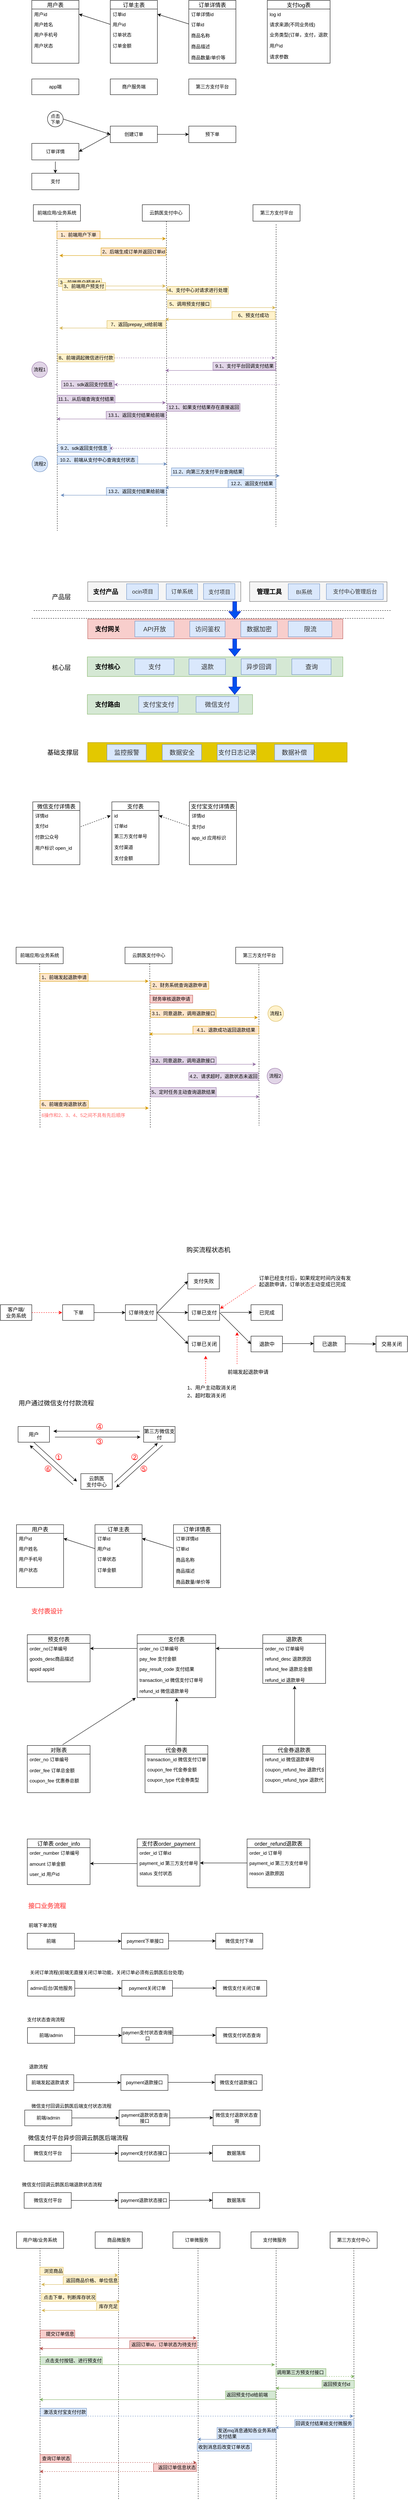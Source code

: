 <mxfile version="12.4.3" type="github" pages="1">
  <diagram id="iU_TIAPN-Pph5pVSYNDZ" name="第 1 页">
    <mxGraphModel dx="1550" dy="787" grid="1" gridSize="10" guides="1" tooltips="1" connect="1" arrows="1" fold="1" page="1" pageScale="1" pageWidth="1169" pageHeight="1654" math="0" shadow="0">
      <root>
        <mxCell id="0"/>
        <mxCell id="1" parent="0"/>
        <mxCell id="6lCbFaMOvaHUvnWq1Ras-11" value="用户表" style="swimlane;fontStyle=0;childLayout=stackLayout;horizontal=1;startSize=22;fillColor=none;horizontalStack=0;resizeParent=1;resizeParentMax=0;resizeLast=0;collapsible=1;marginBottom=0;swimlaneFillColor=#ffffff;align=center;fontSize=14;" parent="1" vertex="1">
          <mxGeometry x="120" y="240" width="120" height="160" as="geometry"/>
        </mxCell>
        <mxCell id="6lCbFaMOvaHUvnWq1Ras-12" value="用户id" style="text;strokeColor=none;fillColor=none;spacingLeft=4;spacingRight=4;overflow=hidden;rotatable=0;points=[[0,0.5],[1,0.5]];portConstraint=eastwest;fontSize=12;" parent="6lCbFaMOvaHUvnWq1Ras-11" vertex="1">
          <mxGeometry y="22" width="120" height="26" as="geometry"/>
        </mxCell>
        <mxCell id="6lCbFaMOvaHUvnWq1Ras-13" value="用户姓名" style="text;strokeColor=none;fillColor=none;spacingLeft=4;spacingRight=4;overflow=hidden;rotatable=0;points=[[0,0.5],[1,0.5]];portConstraint=eastwest;fontSize=12;" parent="6lCbFaMOvaHUvnWq1Ras-11" vertex="1">
          <mxGeometry y="48" width="120" height="26" as="geometry"/>
        </mxCell>
        <mxCell id="6lCbFaMOvaHUvnWq1Ras-14" value="用户手机号&#xa;&#xa;用户状态" style="text;strokeColor=none;fillColor=none;spacingLeft=4;spacingRight=4;overflow=hidden;rotatable=0;points=[[0,0.5],[1,0.5]];portConstraint=eastwest;fontSize=12;" parent="6lCbFaMOvaHUvnWq1Ras-11" vertex="1">
          <mxGeometry y="74" width="120" height="86" as="geometry"/>
        </mxCell>
        <mxCell id="6lCbFaMOvaHUvnWq1Ras-15" value="订单主表" style="swimlane;fontStyle=0;childLayout=stackLayout;horizontal=1;startSize=22;fillColor=none;horizontalStack=0;resizeParent=1;resizeParentMax=0;resizeLast=0;collapsible=1;marginBottom=0;swimlaneFillColor=#ffffff;align=center;fontSize=14;" parent="1" vertex="1">
          <mxGeometry x="320" y="240" width="120" height="160" as="geometry"/>
        </mxCell>
        <mxCell id="6lCbFaMOvaHUvnWq1Ras-16" value="订单id" style="text;strokeColor=none;fillColor=none;spacingLeft=4;spacingRight=4;overflow=hidden;rotatable=0;points=[[0,0.5],[1,0.5]];portConstraint=eastwest;fontSize=12;" parent="6lCbFaMOvaHUvnWq1Ras-15" vertex="1">
          <mxGeometry y="22" width="120" height="26" as="geometry"/>
        </mxCell>
        <mxCell id="6lCbFaMOvaHUvnWq1Ras-17" value="用户id" style="text;strokeColor=none;fillColor=none;spacingLeft=4;spacingRight=4;overflow=hidden;rotatable=0;points=[[0,0.5],[1,0.5]];portConstraint=eastwest;fontSize=12;" parent="6lCbFaMOvaHUvnWq1Ras-15" vertex="1">
          <mxGeometry y="48" width="120" height="26" as="geometry"/>
        </mxCell>
        <mxCell id="6lCbFaMOvaHUvnWq1Ras-18" value="订单状态&#xa;&#xa;订单金额" style="text;strokeColor=none;fillColor=none;spacingLeft=4;spacingRight=4;overflow=hidden;rotatable=0;points=[[0,0.5],[1,0.5]];portConstraint=eastwest;fontSize=12;" parent="6lCbFaMOvaHUvnWq1Ras-15" vertex="1">
          <mxGeometry y="74" width="120" height="86" as="geometry"/>
        </mxCell>
        <mxCell id="6lCbFaMOvaHUvnWq1Ras-19" value="订单详情表" style="swimlane;fontStyle=0;childLayout=stackLayout;horizontal=1;startSize=22;fillColor=none;horizontalStack=0;resizeParent=1;resizeParentMax=0;resizeLast=0;collapsible=1;marginBottom=0;swimlaneFillColor=#ffffff;align=center;fontSize=14;" parent="1" vertex="1">
          <mxGeometry x="520" y="240" width="120" height="160" as="geometry"/>
        </mxCell>
        <mxCell id="6lCbFaMOvaHUvnWq1Ras-20" value="订单详情id" style="text;strokeColor=none;fillColor=none;spacingLeft=4;spacingRight=4;overflow=hidden;rotatable=0;points=[[0,0.5],[1,0.5]];portConstraint=eastwest;fontSize=12;" parent="6lCbFaMOvaHUvnWq1Ras-19" vertex="1">
          <mxGeometry y="22" width="120" height="26" as="geometry"/>
        </mxCell>
        <mxCell id="6lCbFaMOvaHUvnWq1Ras-22" value="订单id&#xa;&#xa;商品名称&#xa;&#xa;商品描述&#xa;&#xa;商品数量/单价等" style="text;strokeColor=none;fillColor=none;spacingLeft=4;spacingRight=4;overflow=hidden;rotatable=0;points=[[0,0.5],[1,0.5]];portConstraint=eastwest;fontSize=12;" parent="6lCbFaMOvaHUvnWq1Ras-19" vertex="1">
          <mxGeometry y="48" width="120" height="112" as="geometry"/>
        </mxCell>
        <mxCell id="6lCbFaMOvaHUvnWq1Ras-23" value="" style="endArrow=classic;html=1;entryX=1;entryY=0.5;entryDx=0;entryDy=0;exitX=0;exitY=0.5;exitDx=0;exitDy=0;" parent="1" source="6lCbFaMOvaHUvnWq1Ras-17" target="6lCbFaMOvaHUvnWq1Ras-12" edge="1">
          <mxGeometry width="50" height="50" relative="1" as="geometry">
            <mxPoint x="330" y="550" as="sourcePoint"/>
            <mxPoint x="380" y="500" as="targetPoint"/>
          </mxGeometry>
        </mxCell>
        <mxCell id="6lCbFaMOvaHUvnWq1Ras-25" value="" style="endArrow=classic;html=1;exitX=0;exitY=0.107;exitDx=0;exitDy=0;exitPerimeter=0;entryX=1;entryY=0.5;entryDx=0;entryDy=0;" parent="1" source="6lCbFaMOvaHUvnWq1Ras-22" target="6lCbFaMOvaHUvnWq1Ras-16" edge="1">
          <mxGeometry width="50" height="50" relative="1" as="geometry">
            <mxPoint x="520" y="530" as="sourcePoint"/>
            <mxPoint x="570" y="480" as="targetPoint"/>
          </mxGeometry>
        </mxCell>
        <mxCell id="6lCbFaMOvaHUvnWq1Ras-26" value="app端" style="rounded=0;whiteSpace=wrap;html=1;" parent="1" vertex="1">
          <mxGeometry x="120" y="440" width="120" height="40" as="geometry"/>
        </mxCell>
        <mxCell id="6lCbFaMOvaHUvnWq1Ras-27" value="商户服务端" style="rounded=0;whiteSpace=wrap;html=1;" parent="1" vertex="1">
          <mxGeometry x="320" y="440" width="120" height="40" as="geometry"/>
        </mxCell>
        <mxCell id="6lCbFaMOvaHUvnWq1Ras-28" value="第三方支付平台" style="rounded=0;whiteSpace=wrap;html=1;" parent="1" vertex="1">
          <mxGeometry x="520" y="440" width="120" height="40" as="geometry"/>
        </mxCell>
        <mxCell id="6lCbFaMOvaHUvnWq1Ras-30" value="点击&lt;br&gt;下单" style="ellipse;whiteSpace=wrap;html=1;aspect=fixed;" parent="1" vertex="1">
          <mxGeometry x="160" y="522" width="40" height="40" as="geometry"/>
        </mxCell>
        <mxCell id="6lCbFaMOvaHUvnWq1Ras-31" value="" style="endArrow=classic;html=1;exitX=1;exitY=0.5;exitDx=0;exitDy=0;entryX=0;entryY=0.5;entryDx=0;entryDy=0;" parent="1" source="6lCbFaMOvaHUvnWq1Ras-30" target="6lCbFaMOvaHUvnWq1Ras-32" edge="1">
          <mxGeometry width="50" height="50" relative="1" as="geometry">
            <mxPoint x="200" y="570" as="sourcePoint"/>
            <mxPoint x="320" y="540" as="targetPoint"/>
          </mxGeometry>
        </mxCell>
        <mxCell id="6lCbFaMOvaHUvnWq1Ras-32" value="创建订单" style="rounded=0;whiteSpace=wrap;html=1;" parent="1" vertex="1">
          <mxGeometry x="320" y="560" width="120" height="42" as="geometry"/>
        </mxCell>
        <mxCell id="6lCbFaMOvaHUvnWq1Ras-33" value="订单详情" style="rounded=0;whiteSpace=wrap;html=1;" parent="1" vertex="1">
          <mxGeometry x="120" y="604" width="120" height="42" as="geometry"/>
        </mxCell>
        <mxCell id="6lCbFaMOvaHUvnWq1Ras-34" value="" style="endArrow=classic;html=1;entryX=1;entryY=0.5;entryDx=0;entryDy=0;exitX=0;exitY=0.5;exitDx=0;exitDy=0;" parent="1" source="6lCbFaMOvaHUvnWq1Ras-32" target="6lCbFaMOvaHUvnWq1Ras-33" edge="1">
          <mxGeometry width="50" height="50" relative="1" as="geometry">
            <mxPoint x="290" y="730" as="sourcePoint"/>
            <mxPoint x="340" y="680" as="targetPoint"/>
          </mxGeometry>
        </mxCell>
        <mxCell id="6lCbFaMOvaHUvnWq1Ras-35" value="支付" style="rounded=0;whiteSpace=wrap;html=1;" parent="1" vertex="1">
          <mxGeometry x="120" y="680" width="120" height="42" as="geometry"/>
        </mxCell>
        <mxCell id="6lCbFaMOvaHUvnWq1Ras-36" value="" style="endArrow=classic;html=1;entryX=0.5;entryY=0;entryDx=0;entryDy=0;" parent="1" target="6lCbFaMOvaHUvnWq1Ras-35" edge="1">
          <mxGeometry width="50" height="50" relative="1" as="geometry">
            <mxPoint x="180" y="650" as="sourcePoint"/>
            <mxPoint x="360" y="670" as="targetPoint"/>
          </mxGeometry>
        </mxCell>
        <mxCell id="6lCbFaMOvaHUvnWq1Ras-37" value="预下单" style="rounded=0;whiteSpace=wrap;html=1;" parent="1" vertex="1">
          <mxGeometry x="520" y="560" width="120" height="42" as="geometry"/>
        </mxCell>
        <mxCell id="6lCbFaMOvaHUvnWq1Ras-38" value="" style="endArrow=classic;html=1;entryX=0;entryY=0.5;entryDx=0;entryDy=0;exitX=1;exitY=0.5;exitDx=0;exitDy=0;" parent="1" source="6lCbFaMOvaHUvnWq1Ras-32" target="6lCbFaMOvaHUvnWq1Ras-37" edge="1">
          <mxGeometry width="50" height="50" relative="1" as="geometry">
            <mxPoint x="440" y="620" as="sourcePoint"/>
            <mxPoint x="490" y="570" as="targetPoint"/>
          </mxGeometry>
        </mxCell>
        <mxCell id="6lCbFaMOvaHUvnWq1Ras-40" value="前端应用/业务系统" style="rounded=0;whiteSpace=wrap;html=1;" parent="1" vertex="1">
          <mxGeometry x="124" y="760" width="120" height="42" as="geometry"/>
        </mxCell>
        <mxCell id="6lCbFaMOvaHUvnWq1Ras-41" value="云鹊医支付中心" style="rounded=0;whiteSpace=wrap;html=1;" parent="1" vertex="1">
          <mxGeometry x="401.5" y="760" width="120" height="42" as="geometry"/>
        </mxCell>
        <mxCell id="6lCbFaMOvaHUvnWq1Ras-42" value="第三方支付平台" style="rounded=0;whiteSpace=wrap;html=1;" parent="1" vertex="1">
          <mxGeometry x="683.5" y="760" width="120" height="42" as="geometry"/>
        </mxCell>
        <mxCell id="6lCbFaMOvaHUvnWq1Ras-43" value="" style="endArrow=none;dashed=1;html=1;exitX=0.5;exitY=1;exitDx=0;exitDy=0;" parent="1" source="6lCbFaMOvaHUvnWq1Ras-40" edge="1">
          <mxGeometry width="50" height="50" relative="1" as="geometry">
            <mxPoint x="184" y="850" as="sourcePoint"/>
            <mxPoint x="185" y="1590" as="targetPoint"/>
          </mxGeometry>
        </mxCell>
        <mxCell id="6lCbFaMOvaHUvnWq1Ras-44" value="" style="endArrow=none;dashed=1;html=1;exitX=0.5;exitY=1;exitDx=0;exitDy=0;" parent="1" edge="1">
          <mxGeometry width="50" height="50" relative="1" as="geometry">
            <mxPoint x="463" y="802" as="sourcePoint"/>
            <mxPoint x="464" y="1580" as="targetPoint"/>
          </mxGeometry>
        </mxCell>
        <mxCell id="6lCbFaMOvaHUvnWq1Ras-45" value="" style="endArrow=none;dashed=1;html=1;exitX=0.5;exitY=1;exitDx=0;exitDy=0;" parent="1" edge="1">
          <mxGeometry width="50" height="50" relative="1" as="geometry">
            <mxPoint x="742.5" y="810" as="sourcePoint"/>
            <mxPoint x="742" y="1580" as="targetPoint"/>
          </mxGeometry>
        </mxCell>
        <mxCell id="6lCbFaMOvaHUvnWq1Ras-47" value="1、前端用户下单" style="text;html=1;strokeColor=#d79b00;fillColor=#ffe6cc;align=center;verticalAlign=middle;whiteSpace=wrap;rounded=0;" parent="1" vertex="1">
          <mxGeometry x="184" y="827" width="110" height="20" as="geometry"/>
        </mxCell>
        <mxCell id="6lCbFaMOvaHUvnWq1Ras-48" value="" style="endArrow=classic;html=1;fillColor=#ffe6cc;strokeColor=#d79b00;" parent="1" edge="1">
          <mxGeometry width="50" height="50" relative="1" as="geometry">
            <mxPoint x="281.5" y="846.5" as="sourcePoint"/>
            <mxPoint x="461.5" y="846.5" as="targetPoint"/>
          </mxGeometry>
        </mxCell>
        <mxCell id="6lCbFaMOvaHUvnWq1Ras-49" value="" style="endArrow=classic;html=1;fillColor=#ffe6cc;strokeColor=#d79b00;" parent="1" edge="1">
          <mxGeometry width="50" height="50" relative="1" as="geometry">
            <mxPoint x="370.5" y="889.5" as="sourcePoint"/>
            <mxPoint x="190.5" y="889.5" as="targetPoint"/>
          </mxGeometry>
        </mxCell>
        <mxCell id="6lCbFaMOvaHUvnWq1Ras-50" value="2、后端生成订单并返回订单id" style="text;html=1;strokeColor=#d79b00;fillColor=#ffe6cc;align=center;verticalAlign=middle;whiteSpace=wrap;rounded=0;" parent="1" vertex="1">
          <mxGeometry x="296.5" y="870" width="165" height="20" as="geometry"/>
        </mxCell>
        <mxCell id="6lCbFaMOvaHUvnWq1Ras-51" value="" style="endArrow=classic;html=1;fillColor=#fff2cc;strokeColor=#d6b656;" parent="1" edge="1">
          <mxGeometry width="50" height="50" relative="1" as="geometry">
            <mxPoint x="194" y="967" as="sourcePoint"/>
            <mxPoint x="461.5" y="967" as="targetPoint"/>
          </mxGeometry>
        </mxCell>
        <mxCell id="6lCbFaMOvaHUvnWq1Ras-53" value="3、前端用户预支付" style="text;html=1;strokeColor=#d6b656;fillColor=#fff2cc;align=center;verticalAlign=middle;whiteSpace=wrap;rounded=0;" parent="1" vertex="1">
          <mxGeometry x="188" y="948" width="110" height="20" as="geometry"/>
        </mxCell>
        <mxCell id="6lCbFaMOvaHUvnWq1Ras-54" value="" style="endArrow=classic;html=1;fillColor=#fff2cc;strokeColor=#d6b656;" parent="1" edge="1">
          <mxGeometry width="50" height="50" relative="1" as="geometry">
            <mxPoint x="466.5" y="1022" as="sourcePoint"/>
            <mxPoint x="741.5" y="1022" as="targetPoint"/>
          </mxGeometry>
        </mxCell>
        <mxCell id="6lCbFaMOvaHUvnWq1Ras-55" value="4、支付中心对请求进行处理" style="text;html=1;strokeColor=#d6b656;fillColor=#fff2cc;align=center;verticalAlign=middle;whiteSpace=wrap;rounded=0;" parent="1" vertex="1">
          <mxGeometry x="466" y="968" width="155" height="20" as="geometry"/>
        </mxCell>
        <mxCell id="6lCbFaMOvaHUvnWq1Ras-56" value="5、调用预支付接口" style="text;html=1;strokeColor=#d6b656;fillColor=#fff2cc;align=center;verticalAlign=middle;whiteSpace=wrap;rounded=0;" parent="1" vertex="1">
          <mxGeometry x="466.5" y="1003" width="110" height="20" as="geometry"/>
        </mxCell>
        <mxCell id="6lCbFaMOvaHUvnWq1Ras-60" value="" style="endArrow=classic;html=1;fillColor=#fff2cc;strokeColor=#d6b656;" parent="1" edge="1">
          <mxGeometry width="50" height="50" relative="1" as="geometry">
            <mxPoint x="738.5" y="1052" as="sourcePoint"/>
            <mxPoint x="460" y="1052" as="targetPoint"/>
          </mxGeometry>
        </mxCell>
        <mxCell id="6lCbFaMOvaHUvnWq1Ras-61" value="6、预支付成功" style="text;html=1;strokeColor=#d6b656;fillColor=#fff2cc;align=center;verticalAlign=middle;whiteSpace=wrap;rounded=0;" parent="1" vertex="1">
          <mxGeometry x="630" y="1032" width="110" height="20" as="geometry"/>
        </mxCell>
        <mxCell id="6lCbFaMOvaHUvnWq1Ras-62" value="" style="endArrow=classic;html=1;fillColor=#fff2cc;strokeColor=#d6b656;" parent="1" edge="1">
          <mxGeometry width="50" height="50" relative="1" as="geometry">
            <mxPoint x="461.5" y="1074" as="sourcePoint"/>
            <mxPoint x="190" y="1074" as="targetPoint"/>
          </mxGeometry>
        </mxCell>
        <mxCell id="6lCbFaMOvaHUvnWq1Ras-63" value="7、返回prepay_id给前端" style="text;html=1;strokeColor=#d6b656;fillColor=#fff2cc;align=center;verticalAlign=middle;whiteSpace=wrap;rounded=0;" parent="1" vertex="1">
          <mxGeometry x="311.5" y="1055" width="150" height="20" as="geometry"/>
        </mxCell>
        <mxCell id="6lCbFaMOvaHUvnWq1Ras-66" value="8、前端调起微信进行付款" style="text;html=1;strokeColor=#d6b656;fillColor=#fff2cc;align=center;verticalAlign=middle;whiteSpace=wrap;rounded=0;" parent="1" vertex="1">
          <mxGeometry x="186" y="1140" width="144" height="20" as="geometry"/>
        </mxCell>
        <mxCell id="6lCbFaMOvaHUvnWq1Ras-68" value="" style="endArrow=classic;html=1;fillColor=#e1d5e7;strokeColor=#9673a6;" parent="1" edge="1">
          <mxGeometry width="50" height="50" relative="1" as="geometry">
            <mxPoint x="743.5" y="1182" as="sourcePoint"/>
            <mxPoint x="460" y="1182" as="targetPoint"/>
          </mxGeometry>
        </mxCell>
        <mxCell id="6lCbFaMOvaHUvnWq1Ras-69" value="9.1、支付平台回调支付结果" style="text;html=1;strokeColor=#9673a6;fillColor=#e1d5e7;align=center;verticalAlign=middle;whiteSpace=wrap;rounded=0;" parent="1" vertex="1">
          <mxGeometry x="581.5" y="1161" width="160" height="20" as="geometry"/>
        </mxCell>
        <mxCell id="6lCbFaMOvaHUvnWq1Ras-71" value="" style="endArrow=classic;html=1;fillColor=#e1d5e7;strokeColor=#9673a6;" parent="1" edge="1">
          <mxGeometry width="50" height="50" relative="1" as="geometry">
            <mxPoint x="183" y="1264" as="sourcePoint"/>
            <mxPoint x="461.5" y="1264" as="targetPoint"/>
          </mxGeometry>
        </mxCell>
        <mxCell id="6lCbFaMOvaHUvnWq1Ras-74" value="支付log表" style="swimlane;fontStyle=0;childLayout=stackLayout;horizontal=1;startSize=22;fillColor=none;horizontalStack=0;resizeParent=1;resizeParentMax=0;resizeLast=0;collapsible=1;marginBottom=0;swimlaneFillColor=#ffffff;align=center;fontSize=14;" parent="1" vertex="1">
          <mxGeometry x="720" y="240" width="160" height="160" as="geometry"/>
        </mxCell>
        <mxCell id="6lCbFaMOvaHUvnWq1Ras-75" value="log id" style="text;strokeColor=none;fillColor=none;spacingLeft=4;spacingRight=4;overflow=hidden;rotatable=0;points=[[0,0.5],[1,0.5]];portConstraint=eastwest;fontSize=12;" parent="6lCbFaMOvaHUvnWq1Ras-74" vertex="1">
          <mxGeometry y="22" width="160" height="26" as="geometry"/>
        </mxCell>
        <mxCell id="6lCbFaMOvaHUvnWq1Ras-76" value="请求来源(不同业务线)" style="text;strokeColor=none;fillColor=none;spacingLeft=4;spacingRight=4;overflow=hidden;rotatable=0;points=[[0,0.5],[1,0.5]];portConstraint=eastwest;fontSize=12;" parent="6lCbFaMOvaHUvnWq1Ras-74" vertex="1">
          <mxGeometry y="48" width="160" height="26" as="geometry"/>
        </mxCell>
        <mxCell id="6lCbFaMOvaHUvnWq1Ras-77" value="业务类型(订单，支付，退款)&#xa;&#xa;用户id&#xa;&#xa;请求参数" style="text;strokeColor=none;fillColor=none;spacingLeft=4;spacingRight=4;overflow=hidden;rotatable=0;points=[[0,0.5],[1,0.5]];portConstraint=eastwest;fontSize=12;" parent="6lCbFaMOvaHUvnWq1Ras-74" vertex="1">
          <mxGeometry y="74" width="160" height="86" as="geometry"/>
        </mxCell>
        <mxCell id="6lCbFaMOvaHUvnWq1Ras-78" value="" style="rounded=0;whiteSpace=wrap;html=1;fontSize=16;fillColor=#f5f5f5;strokeColor=#666666;fontColor=#333333;" parent="1" vertex="1">
          <mxGeometry x="675" y="1720" width="350" height="50" as="geometry"/>
        </mxCell>
        <mxCell id="6lCbFaMOvaHUvnWq1Ras-79" value="" style="rounded=0;whiteSpace=wrap;html=1;fontSize=16;fillColor=#f5f5f5;strokeColor=#666666;fontColor=#333333;" parent="1" vertex="1">
          <mxGeometry x="262.5" y="1720" width="390" height="50" as="geometry"/>
        </mxCell>
        <mxCell id="6lCbFaMOvaHUvnWq1Ras-80" value="产品层" style="text;html=1;strokeColor=none;fillColor=none;align=center;verticalAlign=middle;whiteSpace=wrap;rounded=0;fontSize=16;" parent="1" vertex="1">
          <mxGeometry x="165" y="1747.5" width="61" height="20" as="geometry"/>
        </mxCell>
        <mxCell id="6lCbFaMOvaHUvnWq1Ras-81" value="核心层" style="text;html=1;strokeColor=none;fillColor=none;align=center;verticalAlign=middle;whiteSpace=wrap;rounded=0;fontSize=16;" parent="1" vertex="1">
          <mxGeometry x="165" y="1928" width="61" height="20" as="geometry"/>
        </mxCell>
        <mxCell id="6lCbFaMOvaHUvnWq1Ras-82" value="基础支撑层" style="text;html=1;strokeColor=none;fillColor=none;align=center;verticalAlign=middle;whiteSpace=wrap;rounded=0;fontSize=16;" parent="1" vertex="1">
          <mxGeometry x="155.5" y="2144" width="87" height="20" as="geometry"/>
        </mxCell>
        <mxCell id="6lCbFaMOvaHUvnWq1Ras-83" value="" style="endArrow=none;dashed=1;html=1;fontSize=16;" parent="1" edge="1">
          <mxGeometry width="50" height="50" relative="1" as="geometry">
            <mxPoint x="125" y="1793" as="sourcePoint"/>
            <mxPoint x="1035" y="1793" as="targetPoint"/>
          </mxGeometry>
        </mxCell>
        <mxCell id="6lCbFaMOvaHUvnWq1Ras-84" value="" style="endArrow=none;dashed=1;html=1;fontSize=16;" parent="1" edge="1">
          <mxGeometry width="50" height="50" relative="1" as="geometry">
            <mxPoint x="120" y="1813" as="sourcePoint"/>
            <mxPoint x="1020" y="1813" as="targetPoint"/>
          </mxGeometry>
        </mxCell>
        <mxCell id="6lCbFaMOvaHUvnWq1Ras-85" value="&lt;p class=&quot;MsoNormal&quot; style=&quot;font-size: 14px&quot;&gt;&lt;span style=&quot;color: rgb(51, 51, 51); letter-spacing: 0pt; background-image: initial; background-position: initial; background-size: initial; background-repeat: initial; background-attachment: initial; background-origin: initial; background-clip: initial;&quot;&gt;ocin&lt;font face=&quot;宋体&quot; style=&quot;font-size: 14px&quot;&gt;项目&lt;/font&gt;&lt;/span&gt;&lt;/p&gt;" style="rounded=0;whiteSpace=wrap;html=1;fontSize=16;fillColor=#dae8fc;strokeColor=#6c8ebf;labelBackgroundColor=none;" parent="1" vertex="1">
          <mxGeometry x="361.5" y="1725" width="81" height="40" as="geometry"/>
        </mxCell>
        <mxCell id="6lCbFaMOvaHUvnWq1Ras-86" value="&lt;p class=&quot;MsoNormal&quot; style=&quot;font-size: 14px&quot;&gt;&lt;font color=&quot;#333333&quot;&gt;&lt;span style=&quot;&quot;&gt;支付中心管理后台&lt;/span&gt;&lt;/font&gt;&lt;/p&gt;" style="rounded=0;whiteSpace=wrap;html=1;fontSize=16;fillColor=#dae8fc;strokeColor=#6c8ebf;labelBackgroundColor=none;" parent="1" vertex="1">
          <mxGeometry x="870.5" y="1725" width="145" height="40" as="geometry"/>
        </mxCell>
        <mxCell id="6lCbFaMOvaHUvnWq1Ras-87" value="&lt;p class=&quot;MsoNormal&quot; style=&quot;font-size: 14px&quot;&gt;&lt;font color=&quot;#333333&quot;&gt;&lt;span&gt;订单系统&lt;/span&gt;&lt;/font&gt;&lt;/p&gt;" style="rounded=0;whiteSpace=wrap;html=1;fontSize=16;fillColor=#dae8fc;strokeColor=#6c8ebf;labelBackgroundColor=none;" parent="1" vertex="1">
          <mxGeometry x="462.5" y="1725" width="80" height="40" as="geometry"/>
        </mxCell>
        <mxCell id="6lCbFaMOvaHUvnWq1Ras-88" value="&lt;font color=&quot;#333333&quot; style=&quot;font-size: 14px&quot;&gt;BI系统&lt;/font&gt;" style="rounded=0;whiteSpace=wrap;html=1;fontSize=16;fillColor=#dae8fc;strokeColor=#6c8ebf;labelBackgroundColor=none;" parent="1" vertex="1">
          <mxGeometry x="773.5" y="1725" width="80" height="40" as="geometry"/>
        </mxCell>
        <mxCell id="6lCbFaMOvaHUvnWq1Ras-89" value="支付产品" style="text;html=1;strokeColor=none;fillColor=none;align=center;verticalAlign=middle;whiteSpace=wrap;rounded=0;labelBackgroundColor=none;fontSize=16;fontStyle=1" parent="1" vertex="1">
          <mxGeometry x="272.5" y="1735" width="70" height="20" as="geometry"/>
        </mxCell>
        <mxCell id="6lCbFaMOvaHUvnWq1Ras-90" value="管理工具" style="text;html=1;strokeColor=none;fillColor=none;align=center;verticalAlign=middle;whiteSpace=wrap;rounded=0;labelBackgroundColor=none;fontSize=16;fontStyle=1" parent="1" vertex="1">
          <mxGeometry x="689.5" y="1735" width="70" height="20" as="geometry"/>
        </mxCell>
        <mxCell id="6lCbFaMOvaHUvnWq1Ras-91" value="" style="rounded=0;whiteSpace=wrap;html=1;fontSize=16;fillColor=#f8cecc;strokeColor=#b85450;" parent="1" vertex="1">
          <mxGeometry x="262.5" y="1815" width="650" height="50" as="geometry"/>
        </mxCell>
        <mxCell id="6lCbFaMOvaHUvnWq1Ras-92" value="支付网关" style="text;html=1;strokeColor=none;fillColor=none;align=center;verticalAlign=middle;whiteSpace=wrap;rounded=0;labelBackgroundColor=none;fontSize=16;fontStyle=1" parent="1" vertex="1">
          <mxGeometry x="277.5" y="1830" width="70" height="20" as="geometry"/>
        </mxCell>
        <mxCell id="6lCbFaMOvaHUvnWq1Ras-93" value="&lt;font color=&quot;#333333&quot;&gt;API开放&lt;/font&gt;" style="rounded=0;whiteSpace=wrap;html=1;fontSize=16;fillColor=#dae8fc;strokeColor=#6c8ebf;labelBackgroundColor=none;" parent="1" vertex="1">
          <mxGeometry x="382.5" y="1820" width="100" height="40" as="geometry"/>
        </mxCell>
        <mxCell id="6lCbFaMOvaHUvnWq1Ras-94" value="&lt;font color=&quot;#333333&quot;&gt;访问鉴权&lt;/font&gt;" style="rounded=0;whiteSpace=wrap;html=1;fontSize=16;fillColor=#dae8fc;strokeColor=#6c8ebf;labelBackgroundColor=none;" parent="1" vertex="1">
          <mxGeometry x="522.5" y="1820" width="90" height="40" as="geometry"/>
        </mxCell>
        <mxCell id="6lCbFaMOvaHUvnWq1Ras-95" value="&lt;font color=&quot;#333333&quot;&gt;数据加密&lt;/font&gt;" style="rounded=0;whiteSpace=wrap;html=1;fontSize=16;fillColor=#dae8fc;strokeColor=#6c8ebf;labelBackgroundColor=none;" parent="1" vertex="1">
          <mxGeometry x="652.5" y="1820" width="93" height="40" as="geometry"/>
        </mxCell>
        <mxCell id="6lCbFaMOvaHUvnWq1Ras-96" value="&lt;font color=&quot;#333333&quot;&gt;限流&lt;/font&gt;" style="rounded=0;whiteSpace=wrap;html=1;fontSize=16;fillColor=#dae8fc;strokeColor=#6c8ebf;labelBackgroundColor=none;" parent="1" vertex="1">
          <mxGeometry x="773.5" y="1820" width="111" height="40" as="geometry"/>
        </mxCell>
        <mxCell id="6lCbFaMOvaHUvnWq1Ras-97" value="" style="rounded=0;whiteSpace=wrap;html=1;fontSize=16;fillColor=#d5e8d4;strokeColor=#82b366;" parent="1" vertex="1">
          <mxGeometry x="261.5" y="1911" width="651" height="50" as="geometry"/>
        </mxCell>
        <mxCell id="6lCbFaMOvaHUvnWq1Ras-98" value="支付核心" style="text;html=1;strokeColor=none;fillColor=none;align=center;verticalAlign=middle;whiteSpace=wrap;rounded=0;labelBackgroundColor=none;fontSize=16;fontStyle=1" parent="1" vertex="1">
          <mxGeometry x="277.5" y="1926" width="70" height="20" as="geometry"/>
        </mxCell>
        <mxCell id="6lCbFaMOvaHUvnWq1Ras-99" value="&lt;font color=&quot;#333333&quot;&gt;支付&lt;/font&gt;" style="rounded=0;whiteSpace=wrap;html=1;fontSize=16;fillColor=#dae8fc;strokeColor=#6c8ebf;labelBackgroundColor=none;" parent="1" vertex="1">
          <mxGeometry x="382.5" y="1916" width="100" height="40" as="geometry"/>
        </mxCell>
        <mxCell id="6lCbFaMOvaHUvnWq1Ras-100" value="" style="rounded=0;whiteSpace=wrap;html=1;fontSize=16;fillColor=#d5e8d4;strokeColor=#82b366;" parent="1" vertex="1">
          <mxGeometry x="261.5" y="2007" width="421" height="50" as="geometry"/>
        </mxCell>
        <mxCell id="6lCbFaMOvaHUvnWq1Ras-101" value="支付路由" style="text;html=1;strokeColor=none;fillColor=none;align=center;verticalAlign=middle;whiteSpace=wrap;rounded=0;labelBackgroundColor=none;fontSize=16;fontStyle=1" parent="1" vertex="1">
          <mxGeometry x="277.5" y="2022" width="70" height="20" as="geometry"/>
        </mxCell>
        <mxCell id="6lCbFaMOvaHUvnWq1Ras-102" value="&lt;font color=&quot;#333333&quot;&gt;支付宝支付&lt;/font&gt;" style="rounded=0;whiteSpace=wrap;html=1;fontSize=16;fillColor=#dae8fc;strokeColor=#6c8ebf;labelBackgroundColor=none;" parent="1" vertex="1">
          <mxGeometry x="392.5" y="2012" width="100" height="40" as="geometry"/>
        </mxCell>
        <mxCell id="6lCbFaMOvaHUvnWq1Ras-103" value="&lt;font color=&quot;#333333&quot;&gt;微信支付&lt;/font&gt;" style="rounded=0;whiteSpace=wrap;html=1;fontSize=16;fillColor=#dae8fc;strokeColor=#6c8ebf;labelBackgroundColor=none;" parent="1" vertex="1">
          <mxGeometry x="538.5" y="2012" width="108" height="40" as="geometry"/>
        </mxCell>
        <mxCell id="6lCbFaMOvaHUvnWq1Ras-105" value="" style="rounded=0;whiteSpace=wrap;html=1;fontSize=16;fillColor=#e3c800;strokeColor=#B09500;fontColor=#ffffff;" parent="1" vertex="1">
          <mxGeometry x="262.5" y="2129" width="661" height="50" as="geometry"/>
        </mxCell>
        <mxCell id="6lCbFaMOvaHUvnWq1Ras-106" value="&lt;font color=&quot;#333333&quot;&gt;监控报警&lt;/font&gt;" style="rounded=0;whiteSpace=wrap;html=1;fontSize=16;fillColor=#dae8fc;strokeColor=#6c8ebf;labelBackgroundColor=none;" parent="1" vertex="1">
          <mxGeometry x="311.5" y="2134" width="100" height="40" as="geometry"/>
        </mxCell>
        <mxCell id="6lCbFaMOvaHUvnWq1Ras-107" value="&lt;font color=&quot;#333333&quot;&gt;数据安全&lt;/font&gt;" style="rounded=0;whiteSpace=wrap;html=1;fontSize=16;fillColor=#dae8fc;strokeColor=#6c8ebf;labelBackgroundColor=none;" parent="1" vertex="1">
          <mxGeometry x="452.5" y="2134" width="100" height="40" as="geometry"/>
        </mxCell>
        <mxCell id="6lCbFaMOvaHUvnWq1Ras-108" value="&lt;font color=&quot;#333333&quot;&gt;支付日志记录&lt;/font&gt;" style="rounded=0;whiteSpace=wrap;html=1;fontSize=16;fillColor=#dae8fc;strokeColor=#6c8ebf;labelBackgroundColor=none;" parent="1" vertex="1">
          <mxGeometry x="592.5" y="2134" width="100" height="40" as="geometry"/>
        </mxCell>
        <mxCell id="6lCbFaMOvaHUvnWq1Ras-109" value="&lt;font color=&quot;#333333&quot;&gt;数据补偿&lt;/font&gt;" style="rounded=0;whiteSpace=wrap;html=1;fontSize=16;fillColor=#dae8fc;strokeColor=#6c8ebf;labelBackgroundColor=none;" parent="1" vertex="1">
          <mxGeometry x="738.5" y="2134" width="100" height="40" as="geometry"/>
        </mxCell>
        <mxCell id="6lCbFaMOvaHUvnWq1Ras-110" value="&lt;font color=&quot;#333333&quot;&gt;退款&lt;/font&gt;" style="rounded=0;whiteSpace=wrap;html=1;fontSize=16;fillColor=#dae8fc;strokeColor=#6c8ebf;labelBackgroundColor=none;" parent="1" vertex="1">
          <mxGeometry x="520.5" y="1916" width="93" height="40" as="geometry"/>
        </mxCell>
        <mxCell id="6lCbFaMOvaHUvnWq1Ras-111" value="&lt;font color=&quot;#333333&quot;&gt;异步回调&lt;/font&gt;" style="rounded=0;whiteSpace=wrap;html=1;fontSize=16;fillColor=#dae8fc;strokeColor=#6c8ebf;labelBackgroundColor=none;" parent="1" vertex="1">
          <mxGeometry x="653.5" y="1916" width="89" height="40" as="geometry"/>
        </mxCell>
        <mxCell id="6lCbFaMOvaHUvnWq1Ras-112" value="&lt;font color=&quot;#333333&quot;&gt;查询&lt;/font&gt;" style="rounded=0;whiteSpace=wrap;html=1;fontSize=16;fillColor=#dae8fc;strokeColor=#6c8ebf;labelBackgroundColor=none;" parent="1" vertex="1">
          <mxGeometry x="782.5" y="1916" width="100" height="40" as="geometry"/>
        </mxCell>
        <mxCell id="6lCbFaMOvaHUvnWq1Ras-113" value="&lt;font color=&quot;#333333&quot; style=&quot;font-size: 14px&quot;&gt;支付项目&lt;/font&gt;" style="rounded=0;whiteSpace=wrap;html=1;fontSize=16;fillColor=#dae8fc;strokeColor=#6c8ebf;labelBackgroundColor=none;" parent="1" vertex="1">
          <mxGeometry x="557.5" y="1724.5" width="80" height="40" as="geometry"/>
        </mxCell>
        <mxCell id="6lCbFaMOvaHUvnWq1Ras-118" value="支付表" style="swimlane;fontStyle=0;childLayout=stackLayout;horizontal=1;startSize=22;fillColor=none;horizontalStack=0;resizeParent=1;resizeParentMax=0;resizeLast=0;collapsible=1;marginBottom=0;swimlaneFillColor=#ffffff;align=center;fontSize=14;" parent="1" vertex="1">
          <mxGeometry x="324" y="2280" width="120" height="160" as="geometry"/>
        </mxCell>
        <mxCell id="6lCbFaMOvaHUvnWq1Ras-119" value="id" style="text;strokeColor=none;fillColor=none;spacingLeft=4;spacingRight=4;overflow=hidden;rotatable=0;points=[[0,0.5],[1,0.5]];portConstraint=eastwest;fontSize=12;" parent="6lCbFaMOvaHUvnWq1Ras-118" vertex="1">
          <mxGeometry y="22" width="120" height="26" as="geometry"/>
        </mxCell>
        <mxCell id="6lCbFaMOvaHUvnWq1Ras-120" value="订单id" style="text;strokeColor=none;fillColor=none;spacingLeft=4;spacingRight=4;overflow=hidden;rotatable=0;points=[[0,0.5],[1,0.5]];portConstraint=eastwest;fontSize=12;" parent="6lCbFaMOvaHUvnWq1Ras-118" vertex="1">
          <mxGeometry y="48" width="120" height="26" as="geometry"/>
        </mxCell>
        <mxCell id="6lCbFaMOvaHUvnWq1Ras-121" value="第三方支付单号&#xa;&#xa;支付渠道&#xa;&#xa;支付金额" style="text;strokeColor=none;fillColor=none;spacingLeft=4;spacingRight=4;overflow=hidden;rotatable=0;points=[[0,0.5],[1,0.5]];portConstraint=eastwest;fontSize=12;" parent="6lCbFaMOvaHUvnWq1Ras-118" vertex="1">
          <mxGeometry y="74" width="120" height="86" as="geometry"/>
        </mxCell>
        <mxCell id="6lCbFaMOvaHUvnWq1Ras-123" value="微信支付详情表" style="swimlane;fontStyle=0;childLayout=stackLayout;horizontal=1;startSize=22;fillColor=none;horizontalStack=0;resizeParent=1;resizeParentMax=0;resizeLast=0;collapsible=1;marginBottom=0;swimlaneFillColor=#ffffff;align=center;fontSize=14;" parent="1" vertex="1">
          <mxGeometry x="122.5" y="2280" width="120" height="160" as="geometry"/>
        </mxCell>
        <mxCell id="6lCbFaMOvaHUvnWq1Ras-124" value="详情id" style="text;strokeColor=none;fillColor=none;spacingLeft=4;spacingRight=4;overflow=hidden;rotatable=0;points=[[0,0.5],[1,0.5]];portConstraint=eastwest;fontSize=12;" parent="6lCbFaMOvaHUvnWq1Ras-123" vertex="1">
          <mxGeometry y="22" width="120" height="26" as="geometry"/>
        </mxCell>
        <mxCell id="6lCbFaMOvaHUvnWq1Ras-126" value="支付id&#xa;&#xa;付款公众号&#xa;&#xa;用户标识 open_id" style="text;strokeColor=none;fillColor=none;spacingLeft=4;spacingRight=4;overflow=hidden;rotatable=0;points=[[0,0.5],[1,0.5]];portConstraint=eastwest;fontSize=12;" parent="6lCbFaMOvaHUvnWq1Ras-123" vertex="1">
          <mxGeometry y="48" width="120" height="112" as="geometry"/>
        </mxCell>
        <mxCell id="6lCbFaMOvaHUvnWq1Ras-127" value="支付宝支付详情表" style="swimlane;fontStyle=0;childLayout=stackLayout;horizontal=1;startSize=22;fillColor=none;horizontalStack=0;resizeParent=1;resizeParentMax=0;resizeLast=0;collapsible=1;marginBottom=0;swimlaneFillColor=#ffffff;align=center;fontSize=14;" parent="1" vertex="1">
          <mxGeometry x="521.5" y="2280" width="120" height="160" as="geometry"/>
        </mxCell>
        <mxCell id="6lCbFaMOvaHUvnWq1Ras-128" value="详情id&#xa;&#xa;支付id&#xa;&#xa;app_id 应用标识&#xa;" style="text;strokeColor=none;fillColor=none;spacingLeft=4;spacingRight=4;overflow=hidden;rotatable=0;points=[[0,0.5],[1,0.5]];portConstraint=eastwest;fontSize=12;" parent="6lCbFaMOvaHUvnWq1Ras-127" vertex="1">
          <mxGeometry y="22" width="120" height="138" as="geometry"/>
        </mxCell>
        <mxCell id="6lCbFaMOvaHUvnWq1Ras-139" value="" style="shape=flexArrow;endArrow=classic;html=1;fillColor=#0050ef;strokeColor=#001DBC;" parent="1" edge="1">
          <mxGeometry width="50" height="50" relative="1" as="geometry">
            <mxPoint x="637" y="1770" as="sourcePoint"/>
            <mxPoint x="637" y="1815" as="targetPoint"/>
          </mxGeometry>
        </mxCell>
        <mxCell id="6lCbFaMOvaHUvnWq1Ras-140" value="" style="shape=flexArrow;endArrow=classic;html=1;fillColor=#0050ef;strokeColor=#001DBC;" parent="1" edge="1">
          <mxGeometry width="50" height="50" relative="1" as="geometry">
            <mxPoint x="637" y="1865" as="sourcePoint"/>
            <mxPoint x="637" y="1910" as="targetPoint"/>
          </mxGeometry>
        </mxCell>
        <mxCell id="6lCbFaMOvaHUvnWq1Ras-141" value="" style="shape=flexArrow;endArrow=classic;html=1;fillColor=#0050ef;strokeColor=#001DBC;" parent="1" edge="1">
          <mxGeometry width="50" height="50" relative="1" as="geometry">
            <mxPoint x="637" y="1962" as="sourcePoint"/>
            <mxPoint x="637" y="2007" as="targetPoint"/>
          </mxGeometry>
        </mxCell>
        <mxCell id="SVQx4Maf5GCCDUwy8xi--4" value="11.1、从后端查询支付结果" style="text;html=1;strokeColor=#9673a6;fillColor=#e1d5e7;align=center;verticalAlign=middle;whiteSpace=wrap;rounded=0;" parent="1" vertex="1">
          <mxGeometry x="185" y="1245" width="147" height="20" as="geometry"/>
        </mxCell>
        <mxCell id="SVQx4Maf5GCCDUwy8xi--5" value="12.1、如果支付结果存在直接返回" style="text;html=1;strokeColor=#9673a6;fillColor=#e1d5e7;align=center;verticalAlign=middle;whiteSpace=wrap;rounded=0;" parent="1" vertex="1">
          <mxGeometry x="465.5" y="1266" width="185" height="20" as="geometry"/>
        </mxCell>
        <mxCell id="SVQx4Maf5GCCDUwy8xi--9" value="" style="endArrow=classic;html=1;fillColor=#dae8fc;strokeColor=#6c8ebf;" parent="1" edge="1">
          <mxGeometry width="50" height="50" relative="1" as="geometry">
            <mxPoint x="466" y="1499.5" as="sourcePoint"/>
            <mxPoint x="193.5" y="1499.5" as="targetPoint"/>
          </mxGeometry>
        </mxCell>
        <mxCell id="SVQx4Maf5GCCDUwy8xi--10" value="13.2、返回支付结果给前端" style="text;html=1;strokeColor=#6c8ebf;fillColor=#dae8fc;align=center;verticalAlign=middle;whiteSpace=wrap;rounded=0;" parent="1" vertex="1">
          <mxGeometry x="310" y="1480" width="153" height="20" as="geometry"/>
        </mxCell>
        <mxCell id="SVQx4Maf5GCCDUwy8xi--13" value="流程1" style="ellipse;whiteSpace=wrap;html=1;aspect=fixed;fillColor=#e1d5e7;strokeColor=#9673a6;" parent="1" vertex="1">
          <mxGeometry x="120" y="1160" width="40" height="40" as="geometry"/>
        </mxCell>
        <mxCell id="WgVv_9n-KvLfAYpmwwS_-1" value="前端应用/业务系统" style="rounded=0;whiteSpace=wrap;html=1;" parent="1" vertex="1">
          <mxGeometry x="80" y="2650" width="120" height="42" as="geometry"/>
        </mxCell>
        <mxCell id="WgVv_9n-KvLfAYpmwwS_-2" value="云鹊医支付中心" style="rounded=0;whiteSpace=wrap;html=1;" parent="1" vertex="1">
          <mxGeometry x="357.5" y="2650" width="120" height="42" as="geometry"/>
        </mxCell>
        <mxCell id="WgVv_9n-KvLfAYpmwwS_-3" value="第三方支付平台" style="rounded=0;whiteSpace=wrap;html=1;" parent="1" vertex="1">
          <mxGeometry x="639.5" y="2650" width="120" height="42" as="geometry"/>
        </mxCell>
        <mxCell id="WgVv_9n-KvLfAYpmwwS_-4" value="" style="endArrow=none;dashed=1;html=1;exitX=0.5;exitY=1;exitDx=0;exitDy=0;" parent="1" source="WgVv_9n-KvLfAYpmwwS_-1" edge="1">
          <mxGeometry width="50" height="50" relative="1" as="geometry">
            <mxPoint x="140" y="2740" as="sourcePoint"/>
            <mxPoint x="141" y="3110" as="targetPoint"/>
          </mxGeometry>
        </mxCell>
        <mxCell id="WgVv_9n-KvLfAYpmwwS_-5" value="" style="endArrow=none;dashed=1;html=1;exitX=0.5;exitY=1;exitDx=0;exitDy=0;" parent="1" edge="1">
          <mxGeometry width="50" height="50" relative="1" as="geometry">
            <mxPoint x="420.5" y="2692" as="sourcePoint"/>
            <mxPoint x="422" y="3110" as="targetPoint"/>
          </mxGeometry>
        </mxCell>
        <mxCell id="WgVv_9n-KvLfAYpmwwS_-6" value="" style="endArrow=none;dashed=1;html=1;exitX=0.5;exitY=1;exitDx=0;exitDy=0;" parent="1" edge="1">
          <mxGeometry width="50" height="50" relative="1" as="geometry">
            <mxPoint x="698.5" y="2694" as="sourcePoint"/>
            <mxPoint x="699" y="3104" as="targetPoint"/>
          </mxGeometry>
        </mxCell>
        <mxCell id="WgVv_9n-KvLfAYpmwwS_-7" value="1、前端发起退款申请" style="text;html=1;strokeColor=#d79b00;fillColor=#ffe6cc;align=center;verticalAlign=middle;whiteSpace=wrap;rounded=0;" parent="1" vertex="1">
          <mxGeometry x="140.5" y="2717" width="123" height="20" as="geometry"/>
        </mxCell>
        <mxCell id="WgVv_9n-KvLfAYpmwwS_-8" value="" style="endArrow=classic;html=1;fillColor=#ffe6cc;strokeColor=#d79b00;" parent="1" edge="1">
          <mxGeometry width="50" height="50" relative="1" as="geometry">
            <mxPoint x="237.5" y="2736.5" as="sourcePoint"/>
            <mxPoint x="417.5" y="2736.5" as="targetPoint"/>
          </mxGeometry>
        </mxCell>
        <mxCell id="WgVv_9n-KvLfAYpmwwS_-10" value="2、财务系统查询退款申请" style="text;html=1;strokeColor=#d79b00;fillColor=#ffe6cc;align=center;verticalAlign=middle;whiteSpace=wrap;rounded=0;" parent="1" vertex="1">
          <mxGeometry x="423" y="2737" width="148" height="20" as="geometry"/>
        </mxCell>
        <mxCell id="WgVv_9n-KvLfAYpmwwS_-34" value="3.1、同意退款，调用退款接口" style="text;html=1;strokeColor=#d79b00;fillColor=#ffe6cc;align=center;verticalAlign=middle;whiteSpace=wrap;rounded=0;" parent="1" vertex="1">
          <mxGeometry x="422.5" y="2809" width="167" height="20" as="geometry"/>
        </mxCell>
        <mxCell id="WgVv_9n-KvLfAYpmwwS_-35" value="" style="endArrow=classic;html=1;fillColor=#ffe6cc;strokeColor=#d79b00;" parent="1" edge="1">
          <mxGeometry width="50" height="50" relative="1" as="geometry">
            <mxPoint x="466" y="2829" as="sourcePoint"/>
            <mxPoint x="696" y="2829" as="targetPoint"/>
          </mxGeometry>
        </mxCell>
        <mxCell id="WgVv_9n-KvLfAYpmwwS_-36" value="" style="endArrow=classic;html=1;fillColor=#ffe6cc;strokeColor=#d79b00;" parent="1" edge="1">
          <mxGeometry width="50" height="50" relative="1" as="geometry">
            <mxPoint x="699" y="2871" as="sourcePoint"/>
            <mxPoint x="419" y="2871" as="targetPoint"/>
          </mxGeometry>
        </mxCell>
        <mxCell id="WgVv_9n-KvLfAYpmwwS_-37" value="4.1、退款成功返回退款结果" style="text;html=1;strokeColor=#d79b00;fillColor=#ffe6cc;align=center;verticalAlign=middle;whiteSpace=wrap;rounded=0;" parent="1" vertex="1">
          <mxGeometry x="530.5" y="2851" width="168" height="20" as="geometry"/>
        </mxCell>
        <mxCell id="WgVv_9n-KvLfAYpmwwS_-39" value="6、前端查询退款状态" style="text;html=1;strokeColor=#d79b00;fillColor=#ffe6cc;align=center;verticalAlign=middle;whiteSpace=wrap;rounded=0;" parent="1" vertex="1">
          <mxGeometry x="141" y="3040" width="123" height="20" as="geometry"/>
        </mxCell>
        <mxCell id="WgVv_9n-KvLfAYpmwwS_-40" value="" style="endArrow=classic;html=1;fillColor=#ffe6cc;strokeColor=#d79b00;" parent="1" edge="1">
          <mxGeometry width="50" height="50" relative="1" as="geometry">
            <mxPoint x="238" y="3059.5" as="sourcePoint"/>
            <mxPoint x="418" y="3059.5" as="targetPoint"/>
          </mxGeometry>
        </mxCell>
        <mxCell id="WgVv_9n-KvLfAYpmwwS_-41" value="6操作和2、3、4、5之间不具有先后顺序" style="text;html=1;align=center;verticalAlign=middle;whiteSpace=wrap;rounded=0;fontColor=#FF6666;" parent="1" vertex="1">
          <mxGeometry x="137.5" y="3068" width="227" height="20" as="geometry"/>
        </mxCell>
        <mxCell id="WgVv_9n-KvLfAYpmwwS_-42" value="5、定时任务主动查询退款结果" style="text;html=1;strokeColor=#9673a6;fillColor=#e1d5e7;align=center;verticalAlign=middle;whiteSpace=wrap;rounded=0;" parent="1" vertex="1">
          <mxGeometry x="423" y="3007" width="167" height="24" as="geometry"/>
        </mxCell>
        <mxCell id="WgVv_9n-KvLfAYpmwwS_-44" value="" style="endArrow=classic;html=1;fillColor=#e1d5e7;strokeColor=#9673a6;" parent="1" edge="1">
          <mxGeometry width="50" height="50" relative="1" as="geometry">
            <mxPoint x="520" y="3030.5" as="sourcePoint"/>
            <mxPoint x="700" y="3030.5" as="targetPoint"/>
          </mxGeometry>
        </mxCell>
        <mxCell id="WgVv_9n-KvLfAYpmwwS_-45" value="下单" style="rounded=0;whiteSpace=wrap;html=1;fontSize=13;" parent="1" vertex="1">
          <mxGeometry x="198.5" y="3560" width="80" height="40" as="geometry"/>
        </mxCell>
        <mxCell id="WgVv_9n-KvLfAYpmwwS_-46" value="购买流程状态机" style="text;html=1;strokeColor=none;fillColor=none;align=center;verticalAlign=middle;whiteSpace=wrap;rounded=0;dashed=1;fontSize=16;fontStyle=0" parent="1" vertex="1">
          <mxGeometry x="510" y="3410" width="120" height="20" as="geometry"/>
        </mxCell>
        <mxCell id="WgVv_9n-KvLfAYpmwwS_-47" value="订单待支付" style="rounded=0;whiteSpace=wrap;html=1;fontSize=13;" parent="1" vertex="1">
          <mxGeometry x="358.5" y="3560" width="80" height="40" as="geometry"/>
        </mxCell>
        <mxCell id="WgVv_9n-KvLfAYpmwwS_-48" value="订单已支付" style="rounded=0;whiteSpace=wrap;html=1;fontSize=13;" parent="1" vertex="1">
          <mxGeometry x="518.5" y="3560" width="80" height="40" as="geometry"/>
        </mxCell>
        <mxCell id="WgVv_9n-KvLfAYpmwwS_-49" value="订单已关闭" style="rounded=0;whiteSpace=wrap;html=1;fontSize=13;" parent="1" vertex="1">
          <mxGeometry x="518.5" y="3640" width="80" height="40" as="geometry"/>
        </mxCell>
        <mxCell id="WgVv_9n-KvLfAYpmwwS_-50" value="已完成" style="rounded=0;whiteSpace=wrap;html=1;fontSize=13;" parent="1" vertex="1">
          <mxGeometry x="678.5" y="3560" width="80" height="40" as="geometry"/>
        </mxCell>
        <mxCell id="WgVv_9n-KvLfAYpmwwS_-51" value="已退款" style="rounded=0;whiteSpace=wrap;html=1;fontSize=13;" parent="1" vertex="1">
          <mxGeometry x="838.5" y="3640" width="80" height="40" as="geometry"/>
        </mxCell>
        <mxCell id="WgVv_9n-KvLfAYpmwwS_-52" value="" style="endArrow=classic;html=1;fontSize=13;entryX=0;entryY=0.5;entryDx=0;entryDy=0;exitX=1;exitY=0.5;exitDx=0;exitDy=0;" parent="1" source="WgVv_9n-KvLfAYpmwwS_-45" target="WgVv_9n-KvLfAYpmwwS_-47" edge="1">
          <mxGeometry width="50" height="50" relative="1" as="geometry">
            <mxPoint x="278.5" y="3610" as="sourcePoint"/>
            <mxPoint x="328.5" y="3560" as="targetPoint"/>
          </mxGeometry>
        </mxCell>
        <mxCell id="WgVv_9n-KvLfAYpmwwS_-53" value="" style="endArrow=classic;html=1;fontSize=13;entryX=0;entryY=0.5;entryDx=0;entryDy=0;exitX=1;exitY=0.5;exitDx=0;exitDy=0;" parent="1" target="WgVv_9n-KvLfAYpmwwS_-48" edge="1">
          <mxGeometry width="50" height="50" relative="1" as="geometry">
            <mxPoint x="438.5" y="3579.5" as="sourcePoint"/>
            <mxPoint x="518.5" y="3579.5" as="targetPoint"/>
          </mxGeometry>
        </mxCell>
        <mxCell id="WgVv_9n-KvLfAYpmwwS_-54" value="" style="endArrow=classic;html=1;fontSize=13;entryX=0;entryY=0.5;entryDx=0;entryDy=0;" parent="1" target="WgVv_9n-KvLfAYpmwwS_-49" edge="1">
          <mxGeometry width="50" height="50" relative="1" as="geometry">
            <mxPoint x="438.5" y="3580" as="sourcePoint"/>
            <mxPoint x="518.5" y="3547" as="targetPoint"/>
          </mxGeometry>
        </mxCell>
        <mxCell id="WgVv_9n-KvLfAYpmwwS_-55" value="" style="endArrow=classic;html=1;fontSize=13;entryX=0;entryY=0.5;entryDx=0;entryDy=0;exitX=1;exitY=0.5;exitDx=0;exitDy=0;" parent="1" edge="1">
          <mxGeometry width="50" height="50" relative="1" as="geometry">
            <mxPoint x="601.5" y="3579.5" as="sourcePoint"/>
            <mxPoint x="681.5" y="3579.5" as="targetPoint"/>
          </mxGeometry>
        </mxCell>
        <mxCell id="WgVv_9n-KvLfAYpmwwS_-56" value="" style="endArrow=classic;html=1;fontSize=13;entryX=0;entryY=0.5;entryDx=0;entryDy=0;exitX=1;exitY=0.5;exitDx=0;exitDy=0;" parent="1" edge="1">
          <mxGeometry width="50" height="50" relative="1" as="geometry">
            <mxPoint x="758.5" y="3659" as="sourcePoint"/>
            <mxPoint x="838.5" y="3659" as="targetPoint"/>
          </mxGeometry>
        </mxCell>
        <mxCell id="WgVv_9n-KvLfAYpmwwS_-57" value="退款中" style="rounded=0;whiteSpace=wrap;html=1;fontSize=13;" parent="1" vertex="1">
          <mxGeometry x="678.5" y="3640" width="80" height="40" as="geometry"/>
        </mxCell>
        <mxCell id="WgVv_9n-KvLfAYpmwwS_-58" value="" style="endArrow=classic;html=1;fontSize=13;entryX=0;entryY=0.5;entryDx=0;entryDy=0;exitX=1;exitY=0.5;exitDx=0;exitDy=0;" parent="1" source="WgVv_9n-KvLfAYpmwwS_-48" target="WgVv_9n-KvLfAYpmwwS_-57" edge="1">
          <mxGeometry width="50" height="50" relative="1" as="geometry">
            <mxPoint x="598.5" y="3640" as="sourcePoint"/>
            <mxPoint x="648.5" y="3590" as="targetPoint"/>
          </mxGeometry>
        </mxCell>
        <mxCell id="WgVv_9n-KvLfAYpmwwS_-59" value="前端发起退款申请" style="text;html=1;strokeColor=none;fillColor=none;align=center;verticalAlign=middle;whiteSpace=wrap;rounded=0;fontSize=13;" parent="1" vertex="1">
          <mxGeometry x="609.5" y="3721" width="121.5" height="20" as="geometry"/>
        </mxCell>
        <mxCell id="WgVv_9n-KvLfAYpmwwS_-62" value="" style="endArrow=classic;html=1;fontSize=13;entryX=0;entryY=0.5;entryDx=0;entryDy=0;dashed=1;strokeColor=#FF0000;exitX=1;exitY=0.5;exitDx=0;exitDy=0;" parent="1" edge="1" source="sy2C0o2GnTvNwi6GOGdS-10">
          <mxGeometry width="50" height="50" relative="1" as="geometry">
            <mxPoint x="137.5" y="3580" as="sourcePoint"/>
            <mxPoint x="197.5" y="3580" as="targetPoint"/>
          </mxGeometry>
        </mxCell>
        <mxCell id="WgVv_9n-KvLfAYpmwwS_-68" value="支付失败" style="rounded=0;whiteSpace=wrap;html=1;fontSize=13;" parent="1" vertex="1">
          <mxGeometry x="517.5" y="3480" width="80" height="40" as="geometry"/>
        </mxCell>
        <mxCell id="WgVv_9n-KvLfAYpmwwS_-69" value="" style="endArrow=classic;html=1;fontSize=13;entryX=0;entryY=0.5;entryDx=0;entryDy=0;" parent="1" target="WgVv_9n-KvLfAYpmwwS_-68" edge="1">
          <mxGeometry width="50" height="50" relative="1" as="geometry">
            <mxPoint x="439.5" y="3580" as="sourcePoint"/>
            <mxPoint x="441.5" y="3770" as="targetPoint"/>
          </mxGeometry>
        </mxCell>
        <mxCell id="WgVv_9n-KvLfAYpmwwS_-72" value="用户通过微信支付付款流程" style="text;html=1;strokeColor=none;fillColor=none;align=center;verticalAlign=middle;whiteSpace=wrap;rounded=0;dashed=1;fontSize=16;fontStyle=0" parent="1" vertex="1">
          <mxGeometry x="80" y="3800" width="205" height="20" as="geometry"/>
        </mxCell>
        <mxCell id="WgVv_9n-KvLfAYpmwwS_-73" value="用户下单" style="rounded=0;whiteSpace=wrap;html=1;fontSize=13;" parent="1" vertex="1">
          <mxGeometry x="85" y="3870" width="80" height="40" as="geometry"/>
        </mxCell>
        <mxCell id="WgVv_9n-KvLfAYpmwwS_-74" value="云鹊医&lt;br&gt;支付中心" style="rounded=0;whiteSpace=wrap;html=1;fontSize=13;" parent="1" vertex="1">
          <mxGeometry x="245" y="3990" width="80" height="40" as="geometry"/>
        </mxCell>
        <mxCell id="WgVv_9n-KvLfAYpmwwS_-75" value="第三方微信支付" style="rounded=0;whiteSpace=wrap;html=1;fontSize=13;" parent="1" vertex="1">
          <mxGeometry x="405" y="3870" width="80" height="40" as="geometry"/>
        </mxCell>
        <mxCell id="WgVv_9n-KvLfAYpmwwS_-76" value="用户" style="rounded=0;whiteSpace=wrap;html=1;fontSize=13;" parent="1" vertex="1">
          <mxGeometry x="85" y="3870" width="80" height="40" as="geometry"/>
        </mxCell>
        <mxCell id="WgVv_9n-KvLfAYpmwwS_-77" value="" style="endArrow=classic;html=1;strokeColor=#000000;fontSize=16;exitX=0.5;exitY=1;exitDx=0;exitDy=0;" parent="1" source="WgVv_9n-KvLfAYpmwwS_-76" edge="1">
          <mxGeometry width="50" height="50" relative="1" as="geometry">
            <mxPoint x="125" y="3960" as="sourcePoint"/>
            <mxPoint x="235" y="4010" as="targetPoint"/>
          </mxGeometry>
        </mxCell>
        <mxCell id="WgVv_9n-KvLfAYpmwwS_-78" value="" style="endArrow=classic;html=1;strokeColor=#000000;fontSize=16;entryX=0.5;entryY=1;entryDx=0;entryDy=0;" parent="1" edge="1">
          <mxGeometry width="50" height="50" relative="1" as="geometry">
            <mxPoint x="331" y="4012" as="sourcePoint"/>
            <mxPoint x="441" y="3912" as="targetPoint"/>
          </mxGeometry>
        </mxCell>
        <mxCell id="WgVv_9n-KvLfAYpmwwS_-79" value="" style="endArrow=classic;html=1;strokeColor=#000000;fontSize=16;entryX=0;entryY=0.5;entryDx=0;entryDy=0;" parent="1" edge="1">
          <mxGeometry width="50" height="50" relative="1" as="geometry">
            <mxPoint x="179" y="3897" as="sourcePoint"/>
            <mxPoint x="397" y="3897" as="targetPoint"/>
          </mxGeometry>
        </mxCell>
        <mxCell id="WgVv_9n-KvLfAYpmwwS_-80" value="" style="endArrow=classic;html=1;strokeColor=#000000;fontSize=16;exitX=0.605;exitY=1.06;exitDx=0;exitDy=0;exitPerimeter=0;" parent="1" edge="1">
          <mxGeometry width="50" height="50" relative="1" as="geometry">
            <mxPoint x="453.4" y="3917.4" as="sourcePoint"/>
            <mxPoint x="335" y="4025" as="targetPoint"/>
          </mxGeometry>
        </mxCell>
        <mxCell id="WgVv_9n-KvLfAYpmwwS_-81" value="" style="endArrow=classic;html=1;strokeColor=#000000;fontSize=16;" parent="1" edge="1">
          <mxGeometry width="50" height="50" relative="1" as="geometry">
            <mxPoint x="225" y="4018" as="sourcePoint"/>
            <mxPoint x="115" y="3918" as="targetPoint"/>
          </mxGeometry>
        </mxCell>
        <mxCell id="WgVv_9n-KvLfAYpmwwS_-82" value="" style="endArrow=classic;html=1;strokeColor=#000000;fontSize=16;" parent="1" edge="1">
          <mxGeometry width="50" height="50" relative="1" as="geometry">
            <mxPoint x="395" y="3882" as="sourcePoint"/>
            <mxPoint x="175" y="3882" as="targetPoint"/>
          </mxGeometry>
        </mxCell>
        <mxCell id="WgVv_9n-KvLfAYpmwwS_-83" value="&lt;font color=&quot;#ff0000&quot;&gt;1&lt;/font&gt;" style="ellipse;whiteSpace=wrap;html=1;aspect=fixed;fontSize=16;strokeColor=#FF0000;" parent="1" vertex="1">
          <mxGeometry x="181" y="3940" width="15" height="15" as="geometry"/>
        </mxCell>
        <mxCell id="WgVv_9n-KvLfAYpmwwS_-84" value="&lt;font color=&quot;#ff0000&quot;&gt;2&lt;/font&gt;" style="ellipse;whiteSpace=wrap;html=1;aspect=fixed;fontSize=16;strokeColor=#FF0000;" parent="1" vertex="1">
          <mxGeometry x="374.5" y="3940" width="15" height="15" as="geometry"/>
        </mxCell>
        <mxCell id="WgVv_9n-KvLfAYpmwwS_-85" value="&lt;font color=&quot;#ff0000&quot;&gt;3&lt;/font&gt;" style="ellipse;whiteSpace=wrap;html=1;aspect=fixed;fontSize=16;strokeColor=#FF0000;" parent="1" vertex="1">
          <mxGeometry x="285" y="3900.5" width="15" height="15" as="geometry"/>
        </mxCell>
        <mxCell id="WgVv_9n-KvLfAYpmwwS_-86" value="&lt;font color=&quot;#ff0000&quot;&gt;4&lt;/font&gt;" style="ellipse;whiteSpace=wrap;html=1;aspect=fixed;fontSize=16;strokeColor=#FF0000;" parent="1" vertex="1">
          <mxGeometry x="285" y="3862.5" width="15" height="15" as="geometry"/>
        </mxCell>
        <mxCell id="WgVv_9n-KvLfAYpmwwS_-87" value="&lt;font color=&quot;#ff0000&quot;&gt;5&lt;/font&gt;" style="ellipse;whiteSpace=wrap;html=1;aspect=fixed;fontSize=16;strokeColor=#FF0000;" parent="1" vertex="1">
          <mxGeometry x="398" y="3970" width="15" height="15" as="geometry"/>
        </mxCell>
        <mxCell id="WgVv_9n-KvLfAYpmwwS_-88" value="&lt;font color=&quot;#ff0000&quot;&gt;6&lt;/font&gt;" style="ellipse;whiteSpace=wrap;html=1;aspect=fixed;fontSize=16;strokeColor=#FF0000;" parent="1" vertex="1">
          <mxGeometry x="154" y="3970" width="15" height="15" as="geometry"/>
        </mxCell>
        <mxCell id="WgVv_9n-KvLfAYpmwwS_-89" value="" style="endArrow=classic;html=1;fontColor=#FF6666;entryX=0;entryY=0.5;entryDx=0;entryDy=0;exitX=1.043;exitY=0.136;exitDx=0;exitDy=0;exitPerimeter=0;dashed=1;" parent="1" edge="1">
          <mxGeometry width="50" height="50" relative="1" as="geometry">
            <mxPoint x="244.66" y="2343.232" as="sourcePoint"/>
            <mxPoint x="321" y="2315" as="targetPoint"/>
          </mxGeometry>
        </mxCell>
        <mxCell id="WgVv_9n-KvLfAYpmwwS_-90" value="" style="endArrow=classic;html=1;fontColor=#FF6666;entryX=1;entryY=0.5;entryDx=0;entryDy=0;exitX=-0.008;exitY=0.287;exitDx=0;exitDy=0;exitPerimeter=0;dashed=1;" parent="1" source="6lCbFaMOvaHUvnWq1Ras-128" target="6lCbFaMOvaHUvnWq1Ras-119" edge="1">
          <mxGeometry width="50" height="50" relative="1" as="geometry">
            <mxPoint x="495.16" y="2498.232" as="sourcePoint"/>
            <mxPoint x="571.5" y="2470" as="targetPoint"/>
          </mxGeometry>
        </mxCell>
        <mxCell id="WgVv_9n-KvLfAYpmwwS_-127" value="用户表" style="swimlane;fontStyle=0;childLayout=stackLayout;horizontal=1;startSize=22;fillColor=none;horizontalStack=0;resizeParent=1;resizeParentMax=0;resizeLast=0;collapsible=1;marginBottom=0;swimlaneFillColor=#ffffff;align=center;fontSize=14;" parent="1" vertex="1">
          <mxGeometry x="81" y="4120" width="120" height="160" as="geometry"/>
        </mxCell>
        <mxCell id="WgVv_9n-KvLfAYpmwwS_-128" value="用户id" style="text;strokeColor=none;fillColor=none;spacingLeft=4;spacingRight=4;overflow=hidden;rotatable=0;points=[[0,0.5],[1,0.5]];portConstraint=eastwest;fontSize=12;" parent="WgVv_9n-KvLfAYpmwwS_-127" vertex="1">
          <mxGeometry y="22" width="120" height="26" as="geometry"/>
        </mxCell>
        <mxCell id="WgVv_9n-KvLfAYpmwwS_-129" value="用户姓名" style="text;strokeColor=none;fillColor=none;spacingLeft=4;spacingRight=4;overflow=hidden;rotatable=0;points=[[0,0.5],[1,0.5]];portConstraint=eastwest;fontSize=12;" parent="WgVv_9n-KvLfAYpmwwS_-127" vertex="1">
          <mxGeometry y="48" width="120" height="26" as="geometry"/>
        </mxCell>
        <mxCell id="WgVv_9n-KvLfAYpmwwS_-130" value="用户手机号&#xa;&#xa;用户状态" style="text;strokeColor=none;fillColor=none;spacingLeft=4;spacingRight=4;overflow=hidden;rotatable=0;points=[[0,0.5],[1,0.5]];portConstraint=eastwest;fontSize=12;" parent="WgVv_9n-KvLfAYpmwwS_-127" vertex="1">
          <mxGeometry y="74" width="120" height="86" as="geometry"/>
        </mxCell>
        <mxCell id="WgVv_9n-KvLfAYpmwwS_-131" value="订单主表" style="swimlane;fontStyle=0;childLayout=stackLayout;horizontal=1;startSize=22;fillColor=none;horizontalStack=0;resizeParent=1;resizeParentMax=0;resizeLast=0;collapsible=1;marginBottom=0;swimlaneFillColor=#ffffff;align=center;fontSize=14;" parent="1" vertex="1">
          <mxGeometry x="281" y="4120" width="120" height="160" as="geometry"/>
        </mxCell>
        <mxCell id="WgVv_9n-KvLfAYpmwwS_-132" value="订单id" style="text;strokeColor=none;fillColor=none;spacingLeft=4;spacingRight=4;overflow=hidden;rotatable=0;points=[[0,0.5],[1,0.5]];portConstraint=eastwest;fontSize=12;" parent="WgVv_9n-KvLfAYpmwwS_-131" vertex="1">
          <mxGeometry y="22" width="120" height="26" as="geometry"/>
        </mxCell>
        <mxCell id="WgVv_9n-KvLfAYpmwwS_-133" value="用户id" style="text;strokeColor=none;fillColor=none;spacingLeft=4;spacingRight=4;overflow=hidden;rotatable=0;points=[[0,0.5],[1,0.5]];portConstraint=eastwest;fontSize=12;" parent="WgVv_9n-KvLfAYpmwwS_-131" vertex="1">
          <mxGeometry y="48" width="120" height="26" as="geometry"/>
        </mxCell>
        <mxCell id="WgVv_9n-KvLfAYpmwwS_-134" value="订单状态&#xa;&#xa;订单金额" style="text;strokeColor=none;fillColor=none;spacingLeft=4;spacingRight=4;overflow=hidden;rotatable=0;points=[[0,0.5],[1,0.5]];portConstraint=eastwest;fontSize=12;" parent="WgVv_9n-KvLfAYpmwwS_-131" vertex="1">
          <mxGeometry y="74" width="120" height="86" as="geometry"/>
        </mxCell>
        <mxCell id="WgVv_9n-KvLfAYpmwwS_-135" value="订单详情表" style="swimlane;fontStyle=0;childLayout=stackLayout;horizontal=1;startSize=22;fillColor=none;horizontalStack=0;resizeParent=1;resizeParentMax=0;resizeLast=0;collapsible=1;marginBottom=0;swimlaneFillColor=#ffffff;align=center;fontSize=14;" parent="1" vertex="1">
          <mxGeometry x="481" y="4120" width="120" height="160" as="geometry"/>
        </mxCell>
        <mxCell id="WgVv_9n-KvLfAYpmwwS_-136" value="订单详情id" style="text;strokeColor=none;fillColor=none;spacingLeft=4;spacingRight=4;overflow=hidden;rotatable=0;points=[[0,0.5],[1,0.5]];portConstraint=eastwest;fontSize=12;" parent="WgVv_9n-KvLfAYpmwwS_-135" vertex="1">
          <mxGeometry y="22" width="120" height="26" as="geometry"/>
        </mxCell>
        <mxCell id="WgVv_9n-KvLfAYpmwwS_-137" value="订单id&#xa;&#xa;商品名称&#xa;&#xa;商品描述&#xa;&#xa;商品数量/单价等" style="text;strokeColor=none;fillColor=none;spacingLeft=4;spacingRight=4;overflow=hidden;rotatable=0;points=[[0,0.5],[1,0.5]];portConstraint=eastwest;fontSize=12;" parent="WgVv_9n-KvLfAYpmwwS_-135" vertex="1">
          <mxGeometry y="48" width="120" height="112" as="geometry"/>
        </mxCell>
        <mxCell id="WgVv_9n-KvLfAYpmwwS_-138" value="" style="endArrow=classic;html=1;entryX=1;entryY=0.5;entryDx=0;entryDy=0;exitX=0;exitY=0.5;exitDx=0;exitDy=0;" parent="1" source="WgVv_9n-KvLfAYpmwwS_-133" target="WgVv_9n-KvLfAYpmwwS_-128" edge="1">
          <mxGeometry width="50" height="50" relative="1" as="geometry">
            <mxPoint x="291" y="4430" as="sourcePoint"/>
            <mxPoint x="341" y="4380" as="targetPoint"/>
          </mxGeometry>
        </mxCell>
        <mxCell id="WgVv_9n-KvLfAYpmwwS_-139" value="" style="endArrow=classic;html=1;exitX=0;exitY=0.107;exitDx=0;exitDy=0;exitPerimeter=0;entryX=1;entryY=0.5;entryDx=0;entryDy=0;" parent="1" source="WgVv_9n-KvLfAYpmwwS_-137" target="WgVv_9n-KvLfAYpmwwS_-132" edge="1">
          <mxGeometry width="50" height="50" relative="1" as="geometry">
            <mxPoint x="481" y="4410" as="sourcePoint"/>
            <mxPoint x="531" y="4360" as="targetPoint"/>
          </mxGeometry>
        </mxCell>
        <mxCell id="WgVv_9n-KvLfAYpmwwS_-141" value="流程2" style="ellipse;whiteSpace=wrap;html=1;aspect=fixed;fillColor=#dae8fc;strokeColor=#6c8ebf;" parent="1" vertex="1">
          <mxGeometry x="120.5" y="1400" width="40" height="40" as="geometry"/>
        </mxCell>
        <mxCell id="WgVv_9n-KvLfAYpmwwS_-145" value="" style="endArrow=classic;html=1;fillColor=#dae8fc;strokeColor=#6c8ebf;" parent="1" edge="1">
          <mxGeometry width="50" height="50" relative="1" as="geometry">
            <mxPoint x="740" y="1480" as="sourcePoint"/>
            <mxPoint x="460" y="1480" as="targetPoint"/>
          </mxGeometry>
        </mxCell>
        <mxCell id="WgVv_9n-KvLfAYpmwwS_-146" value="12.2、返回支付结果" style="text;html=1;strokeColor=#6c8ebf;fillColor=#dae8fc;align=center;verticalAlign=middle;whiteSpace=wrap;rounded=0;" parent="1" vertex="1">
          <mxGeometry x="620" y="1460" width="122" height="20" as="geometry"/>
        </mxCell>
        <mxCell id="WgVv_9n-KvLfAYpmwwS_-147" value="" style="endArrow=classic;html=1;fillColor=#e1d5e7;strokeColor=#9673a6;" parent="1" edge="1">
          <mxGeometry width="50" height="50" relative="1" as="geometry">
            <mxPoint x="456" y="1305.5" as="sourcePoint"/>
            <mxPoint x="183.5" y="1305.5" as="targetPoint"/>
          </mxGeometry>
        </mxCell>
        <mxCell id="WgVv_9n-KvLfAYpmwwS_-148" value="13.1、返回支付结果给前端" style="text;html=1;strokeColor=#9673a6;fillColor=#e1d5e7;align=center;verticalAlign=middle;whiteSpace=wrap;rounded=0;" parent="1" vertex="1">
          <mxGeometry x="309.5" y="1286" width="153" height="20" as="geometry"/>
        </mxCell>
        <mxCell id="WgVv_9n-KvLfAYpmwwS_-149" value="10.2、前端从支付中心查询支付状态" style="text;html=1;strokeColor=#6c8ebf;fillColor=#dae8fc;align=center;verticalAlign=middle;whiteSpace=wrap;rounded=0;" parent="1" vertex="1">
          <mxGeometry x="185" y="1400" width="205" height="20" as="geometry"/>
        </mxCell>
        <mxCell id="WgVv_9n-KvLfAYpmwwS_-150" value="" style="endArrow=classic;html=1;fillColor=#dae8fc;strokeColor=#6c8ebf;" parent="1" edge="1">
          <mxGeometry width="50" height="50" relative="1" as="geometry">
            <mxPoint x="186" y="1420.0" as="sourcePoint"/>
            <mxPoint x="464.5" y="1420.0" as="targetPoint"/>
          </mxGeometry>
        </mxCell>
        <mxCell id="WgVv_9n-KvLfAYpmwwS_-151" value="" style="endArrow=classic;html=1;dashed=1;fontColor=#FF6666;fillColor=#e1d5e7;strokeColor=#9673a6;exitX=1;exitY=0.5;exitDx=0;exitDy=0;" parent="1" source="6lCbFaMOvaHUvnWq1Ras-66" edge="1">
          <mxGeometry width="50" height="50" relative="1" as="geometry">
            <mxPoint x="905" y="1239.5" as="sourcePoint"/>
            <mxPoint x="740" y="1150" as="targetPoint"/>
          </mxGeometry>
        </mxCell>
        <mxCell id="WgVv_9n-KvLfAYpmwwS_-152" value="" style="endArrow=classic;html=1;dashed=1;fontColor=#FF6666;entryX=1;entryY=0.5;entryDx=0;entryDy=0;fillColor=#e1d5e7;strokeColor=#9673a6;" parent="1" edge="1">
          <mxGeometry width="50" height="50" relative="1" as="geometry">
            <mxPoint x="738.5" y="1380" as="sourcePoint"/>
            <mxPoint x="317" y="1380" as="targetPoint"/>
          </mxGeometry>
        </mxCell>
        <mxCell id="WgVv_9n-KvLfAYpmwwS_-153" value="9.2、sdk返回支付信息" style="text;html=1;strokeColor=#6c8ebf;fillColor=#dae8fc;align=center;verticalAlign=middle;whiteSpace=wrap;rounded=0;" parent="1" vertex="1">
          <mxGeometry x="186" y="1370" width="134" height="20" as="geometry"/>
        </mxCell>
        <mxCell id="WgVv_9n-KvLfAYpmwwS_-154" value="财务审核退款申请" style="text;html=1;strokeColor=#b85450;fillColor=#f8cecc;align=center;verticalAlign=middle;whiteSpace=wrap;rounded=0;" parent="1" vertex="1">
          <mxGeometry x="421" y="2772" width="109" height="20" as="geometry"/>
        </mxCell>
        <mxCell id="WgVv_9n-KvLfAYpmwwS_-155" value="3.2、同意退款，调用退款接口" style="text;html=1;strokeColor=#9673a6;fillColor=#e1d5e7;align=center;verticalAlign=middle;whiteSpace=wrap;rounded=0;" parent="1" vertex="1">
          <mxGeometry x="422" y="2929" width="168" height="20" as="geometry"/>
        </mxCell>
        <mxCell id="WgVv_9n-KvLfAYpmwwS_-156" value="" style="endArrow=classic;html=1;fillColor=#e1d5e7;strokeColor=#9673a6;" parent="1" edge="1">
          <mxGeometry width="50" height="50" relative="1" as="geometry">
            <mxPoint x="421.5" y="2948" as="sourcePoint"/>
            <mxPoint x="691.5" y="2948" as="targetPoint"/>
          </mxGeometry>
        </mxCell>
        <mxCell id="WgVv_9n-KvLfAYpmwwS_-158" value="4.2、请求超时，退款状态未返回" style="text;html=1;strokeColor=#9673a6;fillColor=#e1d5e7;align=center;verticalAlign=middle;whiteSpace=wrap;rounded=0;" parent="1" vertex="1">
          <mxGeometry x="520" y="2969" width="177" height="20" as="geometry"/>
        </mxCell>
        <mxCell id="WgVv_9n-KvLfAYpmwwS_-160" value="流程1" style="ellipse;whiteSpace=wrap;html=1;aspect=fixed;fillColor=#fff2cc;strokeColor=#d6b656;" parent="1" vertex="1">
          <mxGeometry x="721.5" y="2799" width="40" height="40" as="geometry"/>
        </mxCell>
        <mxCell id="WgVv_9n-KvLfAYpmwwS_-161" value="流程2" style="ellipse;whiteSpace=wrap;html=1;aspect=fixed;fillColor=#e1d5e7;strokeColor=#9673a6;" parent="1" vertex="1">
          <mxGeometry x="719.5" y="2958" width="40" height="40" as="geometry"/>
        </mxCell>
        <mxCell id="2-Kkj4L28mRs9YCxfHFH-2" value="预支付表" style="swimlane;fontStyle=0;childLayout=stackLayout;horizontal=1;startSize=22;fillColor=none;horizontalStack=0;resizeParent=1;resizeParentMax=0;resizeLast=0;collapsible=1;marginBottom=0;swimlaneFillColor=#ffffff;align=center;fontSize=14;" parent="1" vertex="1">
          <mxGeometry x="108.5" y="4400" width="160" height="120" as="geometry"/>
        </mxCell>
        <mxCell id="2-Kkj4L28mRs9YCxfHFH-3" value="order_no订单编号" style="text;strokeColor=none;fillColor=none;spacingLeft=4;spacingRight=4;overflow=hidden;rotatable=0;points=[[0,0.5],[1,0.5]];portConstraint=eastwest;fontSize=12;" parent="2-Kkj4L28mRs9YCxfHFH-2" vertex="1">
          <mxGeometry y="22" width="160" height="26" as="geometry"/>
        </mxCell>
        <mxCell id="2-Kkj4L28mRs9YCxfHFH-4" value="goods_desc商品描述" style="text;strokeColor=none;fillColor=none;spacingLeft=4;spacingRight=4;overflow=hidden;rotatable=0;points=[[0,0.5],[1,0.5]];portConstraint=eastwest;fontSize=12;" parent="2-Kkj4L28mRs9YCxfHFH-2" vertex="1">
          <mxGeometry y="48" width="160" height="26" as="geometry"/>
        </mxCell>
        <mxCell id="2-Kkj4L28mRs9YCxfHFH-5" value="appid appId" style="text;strokeColor=none;fillColor=none;spacingLeft=4;spacingRight=4;overflow=hidden;rotatable=0;points=[[0,0.5],[1,0.5]];portConstraint=eastwest;fontSize=12;" parent="2-Kkj4L28mRs9YCxfHFH-2" vertex="1">
          <mxGeometry y="74" width="160" height="46" as="geometry"/>
        </mxCell>
        <mxCell id="2-Kkj4L28mRs9YCxfHFH-6" value="支付表" style="swimlane;fontStyle=0;childLayout=stackLayout;horizontal=1;startSize=22;fillColor=none;horizontalStack=0;resizeParent=1;resizeParentMax=0;resizeLast=0;collapsible=1;marginBottom=0;swimlaneFillColor=#ffffff;align=center;fontSize=14;" parent="1" vertex="1">
          <mxGeometry x="388.5" y="4400" width="200" height="160" as="geometry"/>
        </mxCell>
        <mxCell id="2-Kkj4L28mRs9YCxfHFH-7" value="order_no 订单编号" style="text;strokeColor=none;fillColor=none;spacingLeft=4;spacingRight=4;overflow=hidden;rotatable=0;points=[[0,0.5],[1,0.5]];portConstraint=eastwest;fontSize=12;" parent="2-Kkj4L28mRs9YCxfHFH-6" vertex="1">
          <mxGeometry y="22" width="200" height="26" as="geometry"/>
        </mxCell>
        <mxCell id="2-Kkj4L28mRs9YCxfHFH-8" value="pay_fee 支付金额" style="text;strokeColor=none;fillColor=none;spacingLeft=4;spacingRight=4;overflow=hidden;rotatable=0;points=[[0,0.5],[1,0.5]];portConstraint=eastwest;fontSize=12;" parent="2-Kkj4L28mRs9YCxfHFH-6" vertex="1">
          <mxGeometry y="48" width="200" height="26" as="geometry"/>
        </mxCell>
        <mxCell id="2-Kkj4L28mRs9YCxfHFH-9" value="pay_result_code 支付结果&#xa;&#xa;transaction_id 微信支付订单号&#xa;&#xa;refund_id 微信退款单号" style="text;strokeColor=none;fillColor=none;spacingLeft=4;spacingRight=4;overflow=hidden;rotatable=0;points=[[0,0.5],[1,0.5]];portConstraint=eastwest;fontSize=12;" parent="2-Kkj4L28mRs9YCxfHFH-6" vertex="1">
          <mxGeometry y="74" width="200" height="86" as="geometry"/>
        </mxCell>
        <mxCell id="2-Kkj4L28mRs9YCxfHFH-10" value="退款表" style="swimlane;fontStyle=0;childLayout=stackLayout;horizontal=1;startSize=22;fillColor=none;horizontalStack=0;resizeParent=1;resizeParentMax=0;resizeLast=0;collapsible=1;marginBottom=0;swimlaneFillColor=#ffffff;align=center;fontSize=14;" parent="1" vertex="1">
          <mxGeometry x="708.5" y="4400" width="160" height="124" as="geometry"/>
        </mxCell>
        <mxCell id="2-Kkj4L28mRs9YCxfHFH-11" value="order_no 订单编号" style="text;strokeColor=none;fillColor=none;spacingLeft=4;spacingRight=4;overflow=hidden;rotatable=0;points=[[0,0.5],[1,0.5]];portConstraint=eastwest;fontSize=12;" parent="2-Kkj4L28mRs9YCxfHFH-10" vertex="1">
          <mxGeometry y="22" width="160" height="26" as="geometry"/>
        </mxCell>
        <mxCell id="2-Kkj4L28mRs9YCxfHFH-12" value="refund_desc 退款原因" style="text;strokeColor=none;fillColor=none;spacingLeft=4;spacingRight=4;overflow=hidden;rotatable=0;points=[[0,0.5],[1,0.5]];portConstraint=eastwest;fontSize=12;" parent="2-Kkj4L28mRs9YCxfHFH-10" vertex="1">
          <mxGeometry y="48" width="160" height="26" as="geometry"/>
        </mxCell>
        <mxCell id="2-Kkj4L28mRs9YCxfHFH-13" value="refund_fee 退款总金额&#xa;&#xa;refund_id 退款单号" style="text;strokeColor=none;fillColor=none;spacingLeft=4;spacingRight=4;overflow=hidden;rotatable=0;points=[[0,0.5],[1,0.5]];portConstraint=eastwest;fontSize=12;" parent="2-Kkj4L28mRs9YCxfHFH-10" vertex="1">
          <mxGeometry y="74" width="160" height="50" as="geometry"/>
        </mxCell>
        <mxCell id="2-Kkj4L28mRs9YCxfHFH-14" value="代金券表" style="swimlane;fontStyle=0;childLayout=stackLayout;horizontal=1;startSize=22;fillColor=none;horizontalStack=0;resizeParent=1;resizeParentMax=0;resizeLast=0;collapsible=1;marginBottom=0;swimlaneFillColor=#ffffff;align=center;fontSize=14;" parent="1" vertex="1">
          <mxGeometry x="408.5" y="4682" width="160" height="120" as="geometry"/>
        </mxCell>
        <mxCell id="2-Kkj4L28mRs9YCxfHFH-15" value="transaction_id 微信支付订单号" style="text;strokeColor=none;fillColor=none;spacingLeft=4;spacingRight=4;overflow=hidden;rotatable=0;points=[[0,0.5],[1,0.5]];portConstraint=eastwest;fontSize=12;" parent="2-Kkj4L28mRs9YCxfHFH-14" vertex="1">
          <mxGeometry y="22" width="160" height="26" as="geometry"/>
        </mxCell>
        <mxCell id="2-Kkj4L28mRs9YCxfHFH-16" value="coupon_fee 代金券金额" style="text;strokeColor=none;fillColor=none;spacingLeft=4;spacingRight=4;overflow=hidden;rotatable=0;points=[[0,0.5],[1,0.5]];portConstraint=eastwest;fontSize=12;" parent="2-Kkj4L28mRs9YCxfHFH-14" vertex="1">
          <mxGeometry y="48" width="160" height="26" as="geometry"/>
        </mxCell>
        <mxCell id="2-Kkj4L28mRs9YCxfHFH-17" value="coupon_type 代金券类型" style="text;strokeColor=none;fillColor=none;spacingLeft=4;spacingRight=4;overflow=hidden;rotatable=0;points=[[0,0.5],[1,0.5]];portConstraint=eastwest;fontSize=12;" parent="2-Kkj4L28mRs9YCxfHFH-14" vertex="1">
          <mxGeometry y="74" width="160" height="46" as="geometry"/>
        </mxCell>
        <mxCell id="2-Kkj4L28mRs9YCxfHFH-18" value="代金券退款表" style="swimlane;fontStyle=0;childLayout=stackLayout;horizontal=1;startSize=22;fillColor=none;horizontalStack=0;resizeParent=1;resizeParentMax=0;resizeLast=0;collapsible=1;marginBottom=0;swimlaneFillColor=#ffffff;align=center;fontSize=14;" parent="1" vertex="1">
          <mxGeometry x="708.5" y="4682" width="160" height="120" as="geometry"/>
        </mxCell>
        <mxCell id="2-Kkj4L28mRs9YCxfHFH-19" value="refund_id 微信退款单号" style="text;strokeColor=none;fillColor=none;spacingLeft=4;spacingRight=4;overflow=hidden;rotatable=0;points=[[0,0.5],[1,0.5]];portConstraint=eastwest;fontSize=12;" parent="2-Kkj4L28mRs9YCxfHFH-18" vertex="1">
          <mxGeometry y="22" width="160" height="26" as="geometry"/>
        </mxCell>
        <mxCell id="2-Kkj4L28mRs9YCxfHFH-20" value="coupon_refund_fee 退款代金券金额" style="text;strokeColor=none;fillColor=none;spacingLeft=4;spacingRight=4;overflow=hidden;rotatable=0;points=[[0,0.5],[1,0.5]];portConstraint=eastwest;fontSize=12;" parent="2-Kkj4L28mRs9YCxfHFH-18" vertex="1">
          <mxGeometry y="48" width="160" height="26" as="geometry"/>
        </mxCell>
        <mxCell id="2-Kkj4L28mRs9YCxfHFH-21" value="coupon_refund_type 退款代金券类型 " style="text;strokeColor=none;fillColor=none;spacingLeft=4;spacingRight=4;overflow=hidden;rotatable=0;points=[[0,0.5],[1,0.5]];portConstraint=eastwest;fontSize=12;" parent="2-Kkj4L28mRs9YCxfHFH-18" vertex="1">
          <mxGeometry y="74" width="160" height="46" as="geometry"/>
        </mxCell>
        <mxCell id="2-Kkj4L28mRs9YCxfHFH-22" value="" style="endArrow=classic;html=1;entryX=1;entryY=0.5;entryDx=0;entryDy=0;exitX=0;exitY=0.5;exitDx=0;exitDy=0;" parent="1" source="2-Kkj4L28mRs9YCxfHFH-7" target="2-Kkj4L28mRs9YCxfHFH-3" edge="1">
          <mxGeometry width="50" height="50" relative="1" as="geometry">
            <mxPoint x="348.5" y="4370" as="sourcePoint"/>
            <mxPoint x="398.5" y="4320" as="targetPoint"/>
          </mxGeometry>
        </mxCell>
        <mxCell id="2-Kkj4L28mRs9YCxfHFH-23" value="" style="endArrow=classic;html=1;entryX=1;entryY=0.5;entryDx=0;entryDy=0;exitX=0;exitY=0.5;exitDx=0;exitDy=0;" parent="1" source="2-Kkj4L28mRs9YCxfHFH-11" target="2-Kkj4L28mRs9YCxfHFH-7" edge="1">
          <mxGeometry width="50" height="50" relative="1" as="geometry">
            <mxPoint x="698.5" y="4710" as="sourcePoint"/>
            <mxPoint x="648.5" y="4610" as="targetPoint"/>
          </mxGeometry>
        </mxCell>
        <mxCell id="2-Kkj4L28mRs9YCxfHFH-24" value="" style="endArrow=classic;html=1;entryX=0.458;entryY=1.009;entryDx=0;entryDy=0;entryPerimeter=0;" parent="1" edge="1">
          <mxGeometry width="50" height="50" relative="1" as="geometry">
            <mxPoint x="487.5" y="4680" as="sourcePoint"/>
            <mxPoint x="489.1" y="4560.774" as="targetPoint"/>
          </mxGeometry>
        </mxCell>
        <mxCell id="2-Kkj4L28mRs9YCxfHFH-25" value="" style="endArrow=classic;html=1;entryX=0.563;entryY=1.12;entryDx=0;entryDy=0;entryPerimeter=0;exitX=0.563;exitY=-0.017;exitDx=0;exitDy=0;exitPerimeter=0;" parent="1" edge="1">
          <mxGeometry width="50" height="50" relative="1" as="geometry">
            <mxPoint x="789.58" y="4679.96" as="sourcePoint"/>
            <mxPoint x="789.58" y="4530" as="targetPoint"/>
          </mxGeometry>
        </mxCell>
        <mxCell id="2-Kkj4L28mRs9YCxfHFH-26" value="对账表" style="swimlane;fontStyle=0;childLayout=stackLayout;horizontal=1;startSize=22;fillColor=none;horizontalStack=0;resizeParent=1;resizeParentMax=0;resizeLast=0;collapsible=1;marginBottom=0;swimlaneFillColor=#ffffff;align=center;fontSize=14;" parent="1" vertex="1">
          <mxGeometry x="108.5" y="4682" width="160" height="120" as="geometry"/>
        </mxCell>
        <mxCell id="2-Kkj4L28mRs9YCxfHFH-27" value="order_no 订单编号" style="text;strokeColor=none;fillColor=none;spacingLeft=4;spacingRight=4;overflow=hidden;rotatable=0;points=[[0,0.5],[1,0.5]];portConstraint=eastwest;fontSize=12;" parent="2-Kkj4L28mRs9YCxfHFH-26" vertex="1">
          <mxGeometry y="22" width="160" height="28" as="geometry"/>
        </mxCell>
        <mxCell id="2-Kkj4L28mRs9YCxfHFH-28" value="order_fee 订单总金额" style="text;strokeColor=none;fillColor=none;spacingLeft=4;spacingRight=4;overflow=hidden;rotatable=0;points=[[0,0.5],[1,0.5]];portConstraint=eastwest;fontSize=12;" parent="2-Kkj4L28mRs9YCxfHFH-26" vertex="1">
          <mxGeometry y="50" width="160" height="26" as="geometry"/>
        </mxCell>
        <mxCell id="2-Kkj4L28mRs9YCxfHFH-29" value="coupon_fee 优惠券总额" style="text;strokeColor=none;fillColor=none;spacingLeft=4;spacingRight=4;overflow=hidden;rotatable=0;points=[[0,0.5],[1,0.5]];portConstraint=eastwest;fontSize=12;" parent="2-Kkj4L28mRs9YCxfHFH-26" vertex="1">
          <mxGeometry y="76" width="160" height="44" as="geometry"/>
        </mxCell>
        <mxCell id="2-Kkj4L28mRs9YCxfHFH-30" value="" style="endArrow=classic;html=1;entryX=-0.018;entryY=1.009;entryDx=0;entryDy=0;entryPerimeter=0;" parent="1" target="2-Kkj4L28mRs9YCxfHFH-9" edge="1">
          <mxGeometry width="50" height="50" relative="1" as="geometry">
            <mxPoint x="198.5" y="4680" as="sourcePoint"/>
            <mxPoint x="248.5" y="4630" as="targetPoint"/>
          </mxGeometry>
        </mxCell>
        <mxCell id="2-Kkj4L28mRs9YCxfHFH-31" value="订单表 order_info" style="swimlane;fontStyle=0;childLayout=stackLayout;horizontal=1;startSize=22;fillColor=none;horizontalStack=0;resizeParent=1;resizeParentMax=0;resizeLast=0;collapsible=1;marginBottom=0;swimlaneFillColor=#ffffff;align=center;fontSize=14;" parent="1" vertex="1">
          <mxGeometry x="108.5" y="4920" width="160" height="116" as="geometry"/>
        </mxCell>
        <mxCell id="2-Kkj4L28mRs9YCxfHFH-32" value="order_number 订单编号" style="text;strokeColor=none;fillColor=none;spacingLeft=4;spacingRight=4;overflow=hidden;rotatable=0;points=[[0,0.5],[1,0.5]];portConstraint=eastwest;fontSize=12;" parent="2-Kkj4L28mRs9YCxfHFH-31" vertex="1">
          <mxGeometry y="22" width="160" height="28" as="geometry"/>
        </mxCell>
        <mxCell id="2-Kkj4L28mRs9YCxfHFH-33" value="amount 订单金额" style="text;strokeColor=none;fillColor=none;spacingLeft=4;spacingRight=4;overflow=hidden;rotatable=0;points=[[0,0.5],[1,0.5]];portConstraint=eastwest;fontSize=12;" parent="2-Kkj4L28mRs9YCxfHFH-31" vertex="1">
          <mxGeometry y="50" width="160" height="26" as="geometry"/>
        </mxCell>
        <mxCell id="2-Kkj4L28mRs9YCxfHFH-34" value="user_id 用户id" style="text;strokeColor=none;fillColor=none;spacingLeft=4;spacingRight=4;overflow=hidden;rotatable=0;points=[[0,0.5],[1,0.5]];portConstraint=eastwest;fontSize=12;" parent="2-Kkj4L28mRs9YCxfHFH-31" vertex="1">
          <mxGeometry y="76" width="160" height="40" as="geometry"/>
        </mxCell>
        <mxCell id="2-Kkj4L28mRs9YCxfHFH-35" value="支付表order_payment" style="swimlane;fontStyle=0;childLayout=stackLayout;horizontal=1;startSize=22;fillColor=none;horizontalStack=0;resizeParent=1;resizeParentMax=0;resizeLast=0;collapsible=1;marginBottom=0;swimlaneFillColor=#ffffff;align=center;fontSize=14;" parent="1" vertex="1">
          <mxGeometry x="388.5" y="4920" width="160" height="120" as="geometry"/>
        </mxCell>
        <mxCell id="2-Kkj4L28mRs9YCxfHFH-36" value="order_id 订单id" style="text;strokeColor=none;fillColor=none;spacingLeft=4;spacingRight=4;overflow=hidden;rotatable=0;points=[[0,0.5],[1,0.5]];portConstraint=eastwest;fontSize=12;" parent="2-Kkj4L28mRs9YCxfHFH-35" vertex="1">
          <mxGeometry y="22" width="160" height="26" as="geometry"/>
        </mxCell>
        <mxCell id="2-Kkj4L28mRs9YCxfHFH-37" value="payment_id 第三方支付单号" style="text;strokeColor=none;fillColor=none;spacingLeft=4;spacingRight=4;overflow=hidden;rotatable=0;points=[[0,0.5],[1,0.5]];portConstraint=eastwest;fontSize=12;" parent="2-Kkj4L28mRs9YCxfHFH-35" vertex="1">
          <mxGeometry y="48" width="160" height="26" as="geometry"/>
        </mxCell>
        <mxCell id="2-Kkj4L28mRs9YCxfHFH-38" value="status 支付状态" style="text;strokeColor=none;fillColor=none;spacingLeft=4;spacingRight=4;overflow=hidden;rotatable=0;points=[[0,0.5],[1,0.5]];portConstraint=eastwest;fontSize=12;" parent="2-Kkj4L28mRs9YCxfHFH-35" vertex="1">
          <mxGeometry y="74" width="160" height="46" as="geometry"/>
        </mxCell>
        <mxCell id="2-Kkj4L28mRs9YCxfHFH-39" value="order_refund退款表" style="swimlane;fontStyle=0;childLayout=stackLayout;horizontal=1;startSize=22;fillColor=none;horizontalStack=0;resizeParent=1;resizeParentMax=0;resizeLast=0;collapsible=1;marginBottom=0;swimlaneFillColor=#ffffff;align=center;fontSize=14;" parent="1" vertex="1">
          <mxGeometry x="668.5" y="4920" width="160" height="124" as="geometry"/>
        </mxCell>
        <mxCell id="2-Kkj4L28mRs9YCxfHFH-40" value="order_id 订单号" style="text;strokeColor=none;fillColor=none;spacingLeft=4;spacingRight=4;overflow=hidden;rotatable=0;points=[[0,0.5],[1,0.5]];portConstraint=eastwest;fontSize=12;" parent="2-Kkj4L28mRs9YCxfHFH-39" vertex="1">
          <mxGeometry y="22" width="160" height="26" as="geometry"/>
        </mxCell>
        <mxCell id="2-Kkj4L28mRs9YCxfHFH-41" value="payment_id 第三方支付单号" style="text;strokeColor=none;fillColor=none;spacingLeft=4;spacingRight=4;overflow=hidden;rotatable=0;points=[[0,0.5],[1,0.5]];portConstraint=eastwest;fontSize=12;" parent="2-Kkj4L28mRs9YCxfHFH-39" vertex="1">
          <mxGeometry y="48" width="160" height="26" as="geometry"/>
        </mxCell>
        <mxCell id="2-Kkj4L28mRs9YCxfHFH-42" value="reason 退款原因" style="text;strokeColor=none;fillColor=none;spacingLeft=4;spacingRight=4;overflow=hidden;rotatable=0;points=[[0,0.5],[1,0.5]];portConstraint=eastwest;fontSize=12;" parent="2-Kkj4L28mRs9YCxfHFH-39" vertex="1">
          <mxGeometry y="74" width="160" height="50" as="geometry"/>
        </mxCell>
        <mxCell id="2-Kkj4L28mRs9YCxfHFH-43" value="" style="endArrow=classic;html=1;entryX=1;entryY=0.5;entryDx=0;entryDy=0;exitX=0;exitY=0.5;exitDx=0;exitDy=0;" parent="1" source="2-Kkj4L28mRs9YCxfHFH-41" target="2-Kkj4L28mRs9YCxfHFH-37" edge="1">
          <mxGeometry width="50" height="50" relative="1" as="geometry">
            <mxPoint x="648.5" y="5120" as="sourcePoint"/>
            <mxPoint x="698.5" y="5070" as="targetPoint"/>
          </mxGeometry>
        </mxCell>
        <mxCell id="2-Kkj4L28mRs9YCxfHFH-44" value="" style="endArrow=classic;html=1;entryX=1;entryY=0.5;entryDx=0;entryDy=0;exitX=0;exitY=0.5;exitDx=0;exitDy=0;" parent="1" edge="1">
          <mxGeometry width="50" height="50" relative="1" as="geometry">
            <mxPoint x="388.5" y="4982.5" as="sourcePoint"/>
            <mxPoint x="268.5" y="4982.5" as="targetPoint"/>
          </mxGeometry>
        </mxCell>
        <mxCell id="2-Kkj4L28mRs9YCxfHFH-45" value="&lt;font style=&quot;font-size: 16px&quot; color=&quot;#ff6666&quot;&gt;&lt;b&gt;支付表设计&lt;/b&gt;&lt;/font&gt;" style="text;html=1;strokeColor=none;fillColor=none;align=center;verticalAlign=middle;whiteSpace=wrap;rounded=0;" parent="1" vertex="1">
          <mxGeometry x="98.5" y="4330" width="120" height="20" as="geometry"/>
        </mxCell>
        <mxCell id="2-Kkj4L28mRs9YCxfHFH-46" value="前端" style="rounded=0;whiteSpace=wrap;html=1;" parent="1" vertex="1">
          <mxGeometry x="108.5" y="5160" width="120" height="40" as="geometry"/>
        </mxCell>
        <mxCell id="2-Kkj4L28mRs9YCxfHFH-47" value="&lt;font color=&quot;#ff6666&quot;&gt;&lt;span style=&quot;font-size: 16px&quot;&gt;&lt;b&gt;接口业务流程&lt;/b&gt;&lt;/span&gt;&lt;/font&gt;" style="text;html=1;strokeColor=none;fillColor=none;align=center;verticalAlign=middle;whiteSpace=wrap;rounded=0;" parent="1" vertex="1">
          <mxGeometry x="98.5" y="5080" width="120" height="20" as="geometry"/>
        </mxCell>
        <mxCell id="2-Kkj4L28mRs9YCxfHFH-48" value="payment下单接口" style="rounded=0;whiteSpace=wrap;html=1;" parent="1" vertex="1">
          <mxGeometry x="348.5" y="5160" width="120" height="40" as="geometry"/>
        </mxCell>
        <mxCell id="2-Kkj4L28mRs9YCxfHFH-49" value="微信支付下单" style="rounded=0;whiteSpace=wrap;html=1;" parent="1" vertex="1">
          <mxGeometry x="588.5" y="5160" width="120" height="40" as="geometry"/>
        </mxCell>
        <mxCell id="2-Kkj4L28mRs9YCxfHFH-50" value="" style="endArrow=classic;html=1;exitX=1;exitY=0.5;exitDx=0;exitDy=0;entryX=0;entryY=0.5;entryDx=0;entryDy=0;" parent="1" source="2-Kkj4L28mRs9YCxfHFH-46" target="2-Kkj4L28mRs9YCxfHFH-48" edge="1">
          <mxGeometry width="50" height="50" relative="1" as="geometry">
            <mxPoint x="288.5" y="5080" as="sourcePoint"/>
            <mxPoint x="288.5" y="5100" as="targetPoint"/>
          </mxGeometry>
        </mxCell>
        <mxCell id="2-Kkj4L28mRs9YCxfHFH-51" value="" style="endArrow=classic;html=1;exitX=1;exitY=0.5;exitDx=0;exitDy=0;entryX=0;entryY=0.5;entryDx=0;entryDy=0;" parent="1" edge="1">
          <mxGeometry width="50" height="50" relative="1" as="geometry">
            <mxPoint x="468.5" y="5179.5" as="sourcePoint"/>
            <mxPoint x="588.5" y="5179.5" as="targetPoint"/>
          </mxGeometry>
        </mxCell>
        <mxCell id="2-Kkj4L28mRs9YCxfHFH-52" value="前端下单流程" style="text;html=1;strokeColor=none;fillColor=none;align=center;verticalAlign=middle;whiteSpace=wrap;rounded=0;" parent="1" vertex="1">
          <mxGeometry x="82.5" y="5130" width="130" height="20" as="geometry"/>
        </mxCell>
        <mxCell id="2-Kkj4L28mRs9YCxfHFH-53" value="admin后台/其他服务" style="rounded=0;whiteSpace=wrap;html=1;" parent="1" vertex="1">
          <mxGeometry x="109.5" y="5280" width="120" height="40" as="geometry"/>
        </mxCell>
        <mxCell id="2-Kkj4L28mRs9YCxfHFH-54" value="payment关闭订单" style="rounded=0;whiteSpace=wrap;html=1;" parent="1" vertex="1">
          <mxGeometry x="349.5" y="5280" width="129" height="40" as="geometry"/>
        </mxCell>
        <mxCell id="2-Kkj4L28mRs9YCxfHFH-55" value="微信支付关闭订单" style="rounded=0;whiteSpace=wrap;html=1;" parent="1" vertex="1">
          <mxGeometry x="589.5" y="5280" width="129" height="40" as="geometry"/>
        </mxCell>
        <mxCell id="2-Kkj4L28mRs9YCxfHFH-56" value="" style="endArrow=classic;html=1;exitX=1;exitY=0.5;exitDx=0;exitDy=0;entryX=0;entryY=0.5;entryDx=0;entryDy=0;" parent="1" source="2-Kkj4L28mRs9YCxfHFH-53" target="2-Kkj4L28mRs9YCxfHFH-54" edge="1">
          <mxGeometry width="50" height="50" relative="1" as="geometry">
            <mxPoint x="289.5" y="5200" as="sourcePoint"/>
            <mxPoint x="289.5" y="5220" as="targetPoint"/>
          </mxGeometry>
        </mxCell>
        <mxCell id="2-Kkj4L28mRs9YCxfHFH-57" value="" style="endArrow=classic;html=1;entryX=0;entryY=0.5;entryDx=0;entryDy=0;exitX=1;exitY=0.488;exitDx=0;exitDy=0;exitPerimeter=0;" parent="1" source="2-Kkj4L28mRs9YCxfHFH-54" edge="1">
          <mxGeometry width="50" height="50" relative="1" as="geometry">
            <mxPoint x="488.5" y="5300" as="sourcePoint"/>
            <mxPoint x="589.5" y="5299.5" as="targetPoint"/>
          </mxGeometry>
        </mxCell>
        <mxCell id="2-Kkj4L28mRs9YCxfHFH-58" value="关闭订单流程(前端无直接关闭订单功能，关闭订单必须有云鹊医后台处理)" style="text;html=1;strokeColor=none;fillColor=none;align=center;verticalAlign=middle;whiteSpace=wrap;rounded=0;" parent="1" vertex="1">
          <mxGeometry x="98.5" y="5250" width="424" height="20" as="geometry"/>
        </mxCell>
        <mxCell id="2-Kkj4L28mRs9YCxfHFH-59" value="前端/admin" style="rounded=0;whiteSpace=wrap;html=1;" parent="1" vertex="1">
          <mxGeometry x="109" y="5400" width="120" height="40" as="geometry"/>
        </mxCell>
        <mxCell id="2-Kkj4L28mRs9YCxfHFH-60" value="paymen支付状态查询接口" style="rounded=0;whiteSpace=wrap;html=1;" parent="1" vertex="1">
          <mxGeometry x="349.5" y="5400" width="130" height="40" as="geometry"/>
        </mxCell>
        <mxCell id="2-Kkj4L28mRs9YCxfHFH-61" value="微信支付状态查询" style="rounded=0;whiteSpace=wrap;html=1;" parent="1" vertex="1">
          <mxGeometry x="589.5" y="5400" width="130" height="40" as="geometry"/>
        </mxCell>
        <mxCell id="2-Kkj4L28mRs9YCxfHFH-62" value="" style="endArrow=classic;html=1;exitX=1;exitY=0.5;exitDx=0;exitDy=0;entryX=0;entryY=0.5;entryDx=0;entryDy=0;" parent="1" source="2-Kkj4L28mRs9YCxfHFH-59" target="2-Kkj4L28mRs9YCxfHFH-60" edge="1">
          <mxGeometry width="50" height="50" relative="1" as="geometry">
            <mxPoint x="289" y="5320" as="sourcePoint"/>
            <mxPoint x="289" y="5340" as="targetPoint"/>
          </mxGeometry>
        </mxCell>
        <mxCell id="2-Kkj4L28mRs9YCxfHFH-63" value="" style="endArrow=classic;html=1;entryX=0;entryY=0.5;entryDx=0;entryDy=0;" parent="1" edge="1">
          <mxGeometry width="50" height="50" relative="1" as="geometry">
            <mxPoint x="478.5" y="5420" as="sourcePoint"/>
            <mxPoint x="589" y="5419.5" as="targetPoint"/>
          </mxGeometry>
        </mxCell>
        <mxCell id="2-Kkj4L28mRs9YCxfHFH-64" value="&lt;font&gt;支付状态查询流程&lt;/font&gt;" style="text;html=1;strokeColor=none;fillColor=none;align=center;verticalAlign=middle;whiteSpace=wrap;rounded=0;fontColor=#000000;" parent="1" vertex="1">
          <mxGeometry x="88.5" y="5370" width="134" height="20" as="geometry"/>
        </mxCell>
        <mxCell id="2-Kkj4L28mRs9YCxfHFH-65" value="前端发起退款请求" style="rounded=0;whiteSpace=wrap;html=1;" parent="1" vertex="1">
          <mxGeometry x="107" y="5520" width="120" height="40" as="geometry"/>
        </mxCell>
        <mxCell id="2-Kkj4L28mRs9YCxfHFH-66" value="payment退款接口" style="rounded=0;whiteSpace=wrap;html=1;" parent="1" vertex="1">
          <mxGeometry x="347" y="5520" width="120" height="40" as="geometry"/>
        </mxCell>
        <mxCell id="2-Kkj4L28mRs9YCxfHFH-67" value="微信支付退款接口" style="rounded=0;whiteSpace=wrap;html=1;" parent="1" vertex="1">
          <mxGeometry x="587" y="5520" width="120" height="40" as="geometry"/>
        </mxCell>
        <mxCell id="2-Kkj4L28mRs9YCxfHFH-68" value="" style="endArrow=classic;html=1;exitX=1;exitY=0.5;exitDx=0;exitDy=0;entryX=0;entryY=0.5;entryDx=0;entryDy=0;" parent="1" source="2-Kkj4L28mRs9YCxfHFH-65" target="2-Kkj4L28mRs9YCxfHFH-66" edge="1">
          <mxGeometry width="50" height="50" relative="1" as="geometry">
            <mxPoint x="287" y="5440" as="sourcePoint"/>
            <mxPoint x="287" y="5460" as="targetPoint"/>
          </mxGeometry>
        </mxCell>
        <mxCell id="2-Kkj4L28mRs9YCxfHFH-69" value="" style="endArrow=classic;html=1;exitX=1;exitY=0.5;exitDx=0;exitDy=0;entryX=0;entryY=0.5;entryDx=0;entryDy=0;" parent="1" edge="1">
          <mxGeometry width="50" height="50" relative="1" as="geometry">
            <mxPoint x="467" y="5539.5" as="sourcePoint"/>
            <mxPoint x="587" y="5539.5" as="targetPoint"/>
          </mxGeometry>
        </mxCell>
        <mxCell id="2-Kkj4L28mRs9YCxfHFH-70" value="退款流程" style="text;html=1;strokeColor=none;fillColor=none;align=center;verticalAlign=middle;whiteSpace=wrap;rounded=0;fontColor=#000000;" parent="1" vertex="1">
          <mxGeometry x="88.5" y="5490" width="96" height="20" as="geometry"/>
        </mxCell>
        <mxCell id="2-Kkj4L28mRs9YCxfHFH-71" value="前端/admin" style="rounded=0;whiteSpace=wrap;html=1;" parent="1" vertex="1">
          <mxGeometry x="102" y="5610" width="120" height="40" as="geometry"/>
        </mxCell>
        <mxCell id="2-Kkj4L28mRs9YCxfHFH-72" value="payment退款状态查询接口" style="rounded=0;whiteSpace=wrap;html=1;" parent="1" vertex="1">
          <mxGeometry x="342.5" y="5610" width="129" height="40" as="geometry"/>
        </mxCell>
        <mxCell id="2-Kkj4L28mRs9YCxfHFH-73" value="微信支付退款状态查询" style="rounded=0;whiteSpace=wrap;html=1;" parent="1" vertex="1">
          <mxGeometry x="582" y="5610" width="120" height="40" as="geometry"/>
        </mxCell>
        <mxCell id="2-Kkj4L28mRs9YCxfHFH-74" value="" style="endArrow=classic;html=1;exitX=1;exitY=0.5;exitDx=0;exitDy=0;entryX=0;entryY=0.5;entryDx=0;entryDy=0;" parent="1" source="2-Kkj4L28mRs9YCxfHFH-71" target="2-Kkj4L28mRs9YCxfHFH-72" edge="1">
          <mxGeometry width="50" height="50" relative="1" as="geometry">
            <mxPoint x="282" y="5530" as="sourcePoint"/>
            <mxPoint x="282" y="5550" as="targetPoint"/>
          </mxGeometry>
        </mxCell>
        <mxCell id="2-Kkj4L28mRs9YCxfHFH-75" value="" style="endArrow=classic;html=1;entryX=0;entryY=0.5;entryDx=0;entryDy=0;" parent="1" edge="1">
          <mxGeometry width="50" height="50" relative="1" as="geometry">
            <mxPoint x="470.5" y="5630" as="sourcePoint"/>
            <mxPoint x="582" y="5629.5" as="targetPoint"/>
          </mxGeometry>
        </mxCell>
        <mxCell id="2-Kkj4L28mRs9YCxfHFH-76" value="退款状态查询流程" style="text;html=1;strokeColor=none;fillColor=none;align=center;verticalAlign=middle;whiteSpace=wrap;rounded=0;" parent="1" vertex="1">
          <mxGeometry x="106" y="5720" width="134" height="20" as="geometry"/>
        </mxCell>
        <mxCell id="2-Kkj4L28mRs9YCxfHFH-77" value="微信支付平台" style="rounded=0;whiteSpace=wrap;html=1;" parent="1" vertex="1">
          <mxGeometry x="100.5" y="5700" width="120" height="40" as="geometry"/>
        </mxCell>
        <mxCell id="2-Kkj4L28mRs9YCxfHFH-78" value="payment支付状态接口" style="rounded=0;whiteSpace=wrap;html=1;" parent="1" vertex="1">
          <mxGeometry x="340.5" y="5700" width="130" height="40" as="geometry"/>
        </mxCell>
        <mxCell id="2-Kkj4L28mRs9YCxfHFH-79" value="数据落库" style="rounded=0;whiteSpace=wrap;html=1;" parent="1" vertex="1">
          <mxGeometry x="580.5" y="5700" width="120" height="40" as="geometry"/>
        </mxCell>
        <mxCell id="2-Kkj4L28mRs9YCxfHFH-80" value="" style="endArrow=classic;html=1;exitX=1;exitY=0.5;exitDx=0;exitDy=0;entryX=0;entryY=0.5;entryDx=0;entryDy=0;" parent="1" source="2-Kkj4L28mRs9YCxfHFH-77" target="2-Kkj4L28mRs9YCxfHFH-78" edge="1">
          <mxGeometry width="50" height="50" relative="1" as="geometry">
            <mxPoint x="280.5" y="5620" as="sourcePoint"/>
            <mxPoint x="280.5" y="5640" as="targetPoint"/>
          </mxGeometry>
        </mxCell>
        <mxCell id="2-Kkj4L28mRs9YCxfHFH-81" value="" style="endArrow=classic;html=1;entryX=0;entryY=0.5;entryDx=0;entryDy=0;" parent="1" edge="1">
          <mxGeometry width="50" height="50" relative="1" as="geometry">
            <mxPoint x="470.5" y="5720" as="sourcePoint"/>
            <mxPoint x="580.5" y="5719.5" as="targetPoint"/>
          </mxGeometry>
        </mxCell>
        <mxCell id="2-Kkj4L28mRs9YCxfHFH-82" value="微信支付回调云鹊医后端支付状态流程" style="text;html=1;strokeColor=none;fillColor=none;align=center;verticalAlign=middle;whiteSpace=wrap;rounded=0;" parent="1" vertex="1">
          <mxGeometry x="117" y="5590" width="208" height="20" as="geometry"/>
        </mxCell>
        <mxCell id="2-Kkj4L28mRs9YCxfHFH-83" value="微信支付平台" style="rounded=0;whiteSpace=wrap;html=1;" parent="1" vertex="1">
          <mxGeometry x="100.5" y="5820" width="120" height="40" as="geometry"/>
        </mxCell>
        <mxCell id="2-Kkj4L28mRs9YCxfHFH-84" value="payment退款状态接口" style="rounded=0;whiteSpace=wrap;html=1;" parent="1" vertex="1">
          <mxGeometry x="340.5" y="5820" width="130" height="40" as="geometry"/>
        </mxCell>
        <mxCell id="2-Kkj4L28mRs9YCxfHFH-85" value="数据落库" style="rounded=0;whiteSpace=wrap;html=1;" parent="1" vertex="1">
          <mxGeometry x="580.5" y="5820" width="120" height="40" as="geometry"/>
        </mxCell>
        <mxCell id="2-Kkj4L28mRs9YCxfHFH-86" value="" style="endArrow=classic;html=1;exitX=1;exitY=0.5;exitDx=0;exitDy=0;entryX=0;entryY=0.5;entryDx=0;entryDy=0;" parent="1" source="2-Kkj4L28mRs9YCxfHFH-83" target="2-Kkj4L28mRs9YCxfHFH-84" edge="1">
          <mxGeometry width="50" height="50" relative="1" as="geometry">
            <mxPoint x="280.5" y="5740" as="sourcePoint"/>
            <mxPoint x="280.5" y="5760" as="targetPoint"/>
          </mxGeometry>
        </mxCell>
        <mxCell id="2-Kkj4L28mRs9YCxfHFH-87" value="" style="endArrow=classic;html=1;entryX=0;entryY=0.5;entryDx=0;entryDy=0;" parent="1" edge="1">
          <mxGeometry width="50" height="50" relative="1" as="geometry">
            <mxPoint x="470.5" y="5840" as="sourcePoint"/>
            <mxPoint x="580.5" y="5839.5" as="targetPoint"/>
          </mxGeometry>
        </mxCell>
        <mxCell id="2-Kkj4L28mRs9YCxfHFH-88" value="微信支付回调云鹊医后端退款状态流程" style="text;html=1;strokeColor=none;fillColor=none;align=center;verticalAlign=middle;whiteSpace=wrap;rounded=0;" parent="1" vertex="1">
          <mxGeometry x="92.5" y="5790" width="208" height="20" as="geometry"/>
        </mxCell>
        <mxCell id="2-Kkj4L28mRs9YCxfHFH-89" value="微信支付平台异步回调云鹊医后端流程" style="text;html=1;strokeColor=none;fillColor=none;align=center;verticalAlign=middle;whiteSpace=wrap;rounded=0;dashed=1;fontColor=#000000;fontSize=15;" parent="1" vertex="1">
          <mxGeometry x="102.5" y="5670" width="270" height="20" as="geometry"/>
        </mxCell>
        <mxCell id="sy2C0o2GnTvNwi6GOGdS-1" value="&lt;font style=&quot;font-size: 13px&quot;&gt;1、用户主动取消关闭&lt;br&gt;2、超时取消关闭&lt;/font&gt;" style="text;html=1;strokeColor=none;fillColor=none;align=left;verticalAlign=middle;whiteSpace=wrap;rounded=0;dashed=1;fontSize=16;fontStyle=0" vertex="1" parent="1">
          <mxGeometry x="513.5" y="3770" width="130" height="20" as="geometry"/>
        </mxCell>
        <mxCell id="sy2C0o2GnTvNwi6GOGdS-2" value="" style="endArrow=classic;html=1;fontSize=13;dashed=1;strokeColor=#FF0000;" edge="1" parent="1">
          <mxGeometry width="50" height="50" relative="1" as="geometry">
            <mxPoint x="563" y="3760" as="sourcePoint"/>
            <mxPoint x="563" y="3690" as="targetPoint"/>
          </mxGeometry>
        </mxCell>
        <mxCell id="sy2C0o2GnTvNwi6GOGdS-3" value="" style="endArrow=classic;html=1;fontSize=13;dashed=1;strokeColor=#FF0000;" edge="1" parent="1">
          <mxGeometry width="50" height="50" relative="1" as="geometry">
            <mxPoint x="643" y="3711" as="sourcePoint"/>
            <mxPoint x="643" y="3630" as="targetPoint"/>
          </mxGeometry>
        </mxCell>
        <mxCell id="sy2C0o2GnTvNwi6GOGdS-4" value="交易关闭" style="rounded=0;whiteSpace=wrap;html=1;fontSize=13;" vertex="1" parent="1">
          <mxGeometry x="997" y="3640" width="80" height="40" as="geometry"/>
        </mxCell>
        <mxCell id="sy2C0o2GnTvNwi6GOGdS-5" value="" style="endArrow=classic;html=1;fontSize=13;exitX=1;exitY=0.5;exitDx=0;exitDy=0;entryX=0;entryY=0.5;entryDx=0;entryDy=0;" edge="1" parent="1" target="sy2C0o2GnTvNwi6GOGdS-4">
          <mxGeometry width="50" height="50" relative="1" as="geometry">
            <mxPoint x="918.5" y="3659.5" as="sourcePoint"/>
            <mxPoint x="983" y="3660" as="targetPoint"/>
          </mxGeometry>
        </mxCell>
        <mxCell id="sy2C0o2GnTvNwi6GOGdS-6" value="订单已经支付后，如果规定时间内没有发起退款申请，订单状态主动变成已完成" style="text;html=1;strokeColor=none;fillColor=none;align=left;verticalAlign=middle;whiteSpace=wrap;rounded=0;fontSize=13;" vertex="1" parent="1">
          <mxGeometry x="697" y="3490" width="237.5" height="20" as="geometry"/>
        </mxCell>
        <mxCell id="sy2C0o2GnTvNwi6GOGdS-7" value="" style="endArrow=classic;html=1;fontSize=13;dashed=1;strokeColor=#FF0000;" edge="1" parent="1">
          <mxGeometry width="50" height="50" relative="1" as="geometry">
            <mxPoint x="690" y="3510" as="sourcePoint"/>
            <mxPoint x="600" y="3570" as="targetPoint"/>
          </mxGeometry>
        </mxCell>
        <mxCell id="sy2C0o2GnTvNwi6GOGdS-10" value="客户端/&lt;br&gt;业务系统" style="rounded=0;whiteSpace=wrap;html=1;fontSize=13;" vertex="1" parent="1">
          <mxGeometry x="40" y="3560" width="80" height="40" as="geometry"/>
        </mxCell>
        <mxCell id="sy2C0o2GnTvNwi6GOGdS-22" value="" style="endArrow=classic;html=1;fillColor=#fff2cc;strokeColor=#d6b656;" edge="1" parent="1">
          <mxGeometry width="50" height="50" relative="1" as="geometry">
            <mxPoint x="204" y="977" as="sourcePoint"/>
            <mxPoint x="471.5" y="977" as="targetPoint"/>
          </mxGeometry>
        </mxCell>
        <mxCell id="sy2C0o2GnTvNwi6GOGdS-23" value="3、前端用户预支付" style="text;html=1;strokeColor=#d6b656;fillColor=#fff2cc;align=center;verticalAlign=middle;whiteSpace=wrap;rounded=0;" vertex="1" parent="1">
          <mxGeometry x="198" y="958" width="110" height="20" as="geometry"/>
        </mxCell>
        <mxCell id="sy2C0o2GnTvNwi6GOGdS-32" value="10.1、sdk返回支付信息" style="text;html=1;strokeColor=#9673a6;fillColor=#e1d5e7;align=center;verticalAlign=middle;whiteSpace=wrap;rounded=0;" vertex="1" parent="1">
          <mxGeometry x="196" y="1208" width="134" height="20" as="geometry"/>
        </mxCell>
        <mxCell id="sy2C0o2GnTvNwi6GOGdS-41" value="" style="endArrow=classic;html=1;dashed=1;fontColor=#FF6666;entryX=1;entryY=0.5;entryDx=0;entryDy=0;fillColor=#e1d5e7;strokeColor=#9673a6;" edge="1" parent="1" target="sy2C0o2GnTvNwi6GOGdS-32">
          <mxGeometry width="50" height="50" relative="1" as="geometry">
            <mxPoint x="751.5" y="1218" as="sourcePoint"/>
            <mxPoint x="901.5" y="1222" as="targetPoint"/>
          </mxGeometry>
        </mxCell>
        <mxCell id="sy2C0o2GnTvNwi6GOGdS-43" value="11.2、向第三方支付平台查询结果" style="text;html=1;strokeColor=#6c8ebf;fillColor=#dae8fc;align=center;verticalAlign=middle;whiteSpace=wrap;rounded=0;" vertex="1" parent="1">
          <mxGeometry x="476" y="1430" width="184" height="20" as="geometry"/>
        </mxCell>
        <mxCell id="sy2C0o2GnTvNwi6GOGdS-44" value="" style="endArrow=classic;html=1;fillColor=#dae8fc;strokeColor=#6c8ebf;" edge="1" parent="1">
          <mxGeometry width="50" height="50" relative="1" as="geometry">
            <mxPoint x="473" y="1450" as="sourcePoint"/>
            <mxPoint x="751.5" y="1450" as="targetPoint"/>
          </mxGeometry>
        </mxCell>
        <mxCell id="sy2C0o2GnTvNwi6GOGdS-54" value="商品微服务" style="rounded=0;whiteSpace=wrap;html=1;" vertex="1" parent="1">
          <mxGeometry x="281.5" y="5920" width="120" height="42" as="geometry"/>
        </mxCell>
        <mxCell id="sy2C0o2GnTvNwi6GOGdS-55" value="订单微服务" style="rounded=0;whiteSpace=wrap;html=1;" vertex="1" parent="1">
          <mxGeometry x="479.5" y="5920" width="120" height="42" as="geometry"/>
        </mxCell>
        <mxCell id="sy2C0o2GnTvNwi6GOGdS-56" value="支付微服务" style="rounded=0;whiteSpace=wrap;html=1;" vertex="1" parent="1">
          <mxGeometry x="678.5" y="5920" width="120" height="42" as="geometry"/>
        </mxCell>
        <mxCell id="sy2C0o2GnTvNwi6GOGdS-78" value="用户端/业务系统" style="rounded=0;whiteSpace=wrap;html=1;" vertex="1" parent="1">
          <mxGeometry x="81" y="5920" width="120" height="42" as="geometry"/>
        </mxCell>
        <mxCell id="sy2C0o2GnTvNwi6GOGdS-100" value="第三方支付中心" style="rounded=0;whiteSpace=wrap;html=1;" vertex="1" parent="1">
          <mxGeometry x="880" y="5920" width="120" height="42" as="geometry"/>
        </mxCell>
        <mxCell id="sy2C0o2GnTvNwi6GOGdS-101" value="" style="endArrow=none;dashed=1;html=1;entryX=0.5;entryY=1;entryDx=0;entryDy=0;" edge="1" parent="1" target="sy2C0o2GnTvNwi6GOGdS-78">
          <mxGeometry width="50" height="50" relative="1" as="geometry">
            <mxPoint x="141" y="6600" as="sourcePoint"/>
            <mxPoint x="180" y="5960" as="targetPoint"/>
          </mxGeometry>
        </mxCell>
        <mxCell id="sy2C0o2GnTvNwi6GOGdS-102" value="" style="endArrow=none;dashed=1;html=1;entryX=0.5;entryY=1;entryDx=0;entryDy=0;" edge="1" parent="1">
          <mxGeometry width="50" height="50" relative="1" as="geometry">
            <mxPoint x="341" y="6600" as="sourcePoint"/>
            <mxPoint x="341" y="5962" as="targetPoint"/>
          </mxGeometry>
        </mxCell>
        <mxCell id="sy2C0o2GnTvNwi6GOGdS-103" value="" style="endArrow=none;dashed=1;html=1;entryX=0.5;entryY=1;entryDx=0;entryDy=0;" edge="1" parent="1">
          <mxGeometry width="50" height="50" relative="1" as="geometry">
            <mxPoint x="544" y="6600" as="sourcePoint"/>
            <mxPoint x="543.5" y="5962" as="targetPoint"/>
          </mxGeometry>
        </mxCell>
        <mxCell id="sy2C0o2GnTvNwi6GOGdS-104" value="" style="endArrow=none;dashed=1;html=1;entryX=0.5;entryY=1;entryDx=0;entryDy=0;" edge="1" parent="1">
          <mxGeometry width="50" height="50" relative="1" as="geometry">
            <mxPoint x="743" y="6600" as="sourcePoint"/>
            <mxPoint x="742.5" y="5962" as="targetPoint"/>
          </mxGeometry>
        </mxCell>
        <mxCell id="sy2C0o2GnTvNwi6GOGdS-105" value="" style="endArrow=none;dashed=1;html=1;entryX=0.5;entryY=1;entryDx=0;entryDy=0;" edge="1" parent="1">
          <mxGeometry width="50" height="50" relative="1" as="geometry">
            <mxPoint x="941" y="6600" as="sourcePoint"/>
            <mxPoint x="940.5" y="5962" as="targetPoint"/>
          </mxGeometry>
        </mxCell>
        <mxCell id="sy2C0o2GnTvNwi6GOGdS-106" value="浏览商品" style="rounded=0;whiteSpace=wrap;html=1;align=right;fillColor=#fff2cc;strokeColor=#d6b656;" vertex="1" parent="1">
          <mxGeometry x="140.5" y="6010" width="59.5" height="20" as="geometry"/>
        </mxCell>
        <mxCell id="sy2C0o2GnTvNwi6GOGdS-107" value="" style="endArrow=classic;html=1;fillColor=#fff2cc;strokeColor=#d6b656;" edge="1" parent="1">
          <mxGeometry width="50" height="50" relative="1" as="geometry">
            <mxPoint x="140" y="6030" as="sourcePoint"/>
            <mxPoint x="340" y="6030" as="targetPoint"/>
          </mxGeometry>
        </mxCell>
        <mxCell id="sy2C0o2GnTvNwi6GOGdS-110" value="" style="endArrow=classic;html=1;entryX=0;entryY=0.5;entryDx=0;entryDy=0;fillColor=#fff2cc;strokeColor=#d6b656;" edge="1" parent="1">
          <mxGeometry width="50" height="50" relative="1" as="geometry">
            <mxPoint x="342.5" y="6054" as="sourcePoint"/>
            <mxPoint x="144" y="6054" as="targetPoint"/>
          </mxGeometry>
        </mxCell>
        <mxCell id="sy2C0o2GnTvNwi6GOGdS-111" value="返回商品价格、单位信息" style="rounded=0;whiteSpace=wrap;html=1;align=right;fillColor=#fff2cc;strokeColor=#d6b656;" vertex="1" parent="1">
          <mxGeometry x="200" y="6034" width="140.5" height="20" as="geometry"/>
        </mxCell>
        <mxCell id="sy2C0o2GnTvNwi6GOGdS-116" value="" style="endArrow=classic;html=1;fillColor=#fff2cc;strokeColor=#d6b656;" edge="1" parent="1">
          <mxGeometry width="50" height="50" relative="1" as="geometry">
            <mxPoint x="144.75" y="6097" as="sourcePoint"/>
            <mxPoint x="344.75" y="6097" as="targetPoint"/>
          </mxGeometry>
        </mxCell>
        <mxCell id="sy2C0o2GnTvNwi6GOGdS-117" value="点击下单，判断库存状况" style="rounded=0;whiteSpace=wrap;html=1;align=right;fillColor=#fff2cc;strokeColor=#d6b656;" vertex="1" parent="1">
          <mxGeometry x="144.75" y="6077" width="138.5" height="20" as="geometry"/>
        </mxCell>
        <mxCell id="sy2C0o2GnTvNwi6GOGdS-120" value="" style="endArrow=classic;html=1;entryX=0;entryY=0.5;entryDx=0;entryDy=0;fillColor=#fff2cc;strokeColor=#d6b656;" edge="1" parent="1">
          <mxGeometry width="50" height="50" relative="1" as="geometry">
            <mxPoint x="343.25" y="6120" as="sourcePoint"/>
            <mxPoint x="144.75" y="6120" as="targetPoint"/>
          </mxGeometry>
        </mxCell>
        <mxCell id="sy2C0o2GnTvNwi6GOGdS-121" value="库存充足" style="rounded=0;whiteSpace=wrap;html=1;align=right;fillColor=#fff2cc;strokeColor=#d6b656;" vertex="1" parent="1">
          <mxGeometry x="285" y="6100" width="56.25" height="20" as="geometry"/>
        </mxCell>
        <mxCell id="sy2C0o2GnTvNwi6GOGdS-122" value="" style="endArrow=classic;html=1;fontColor=#FF99CC;fillColor=#f8cecc;strokeColor=#b85450;" edge="1" parent="1">
          <mxGeometry width="50" height="50" relative="1" as="geometry">
            <mxPoint x="141.5" y="6190" as="sourcePoint"/>
            <mxPoint x="539.5" y="6190" as="targetPoint"/>
          </mxGeometry>
        </mxCell>
        <mxCell id="sy2C0o2GnTvNwi6GOGdS-123" value="提交订单信息" style="rounded=0;whiteSpace=wrap;html=1;align=right;fillColor=#f8cecc;strokeColor=#b85450;" vertex="1" parent="1">
          <mxGeometry x="141.5" y="6170" width="88" height="20" as="geometry"/>
        </mxCell>
        <mxCell id="sy2C0o2GnTvNwi6GOGdS-126" value="" style="endArrow=classic;html=1;fontColor=#FF99CC;fillColor=#f8cecc;strokeColor=#b85450;" edge="1" parent="1">
          <mxGeometry width="50" height="50" relative="1" as="geometry">
            <mxPoint x="539.5" y="6217" as="sourcePoint"/>
            <mxPoint x="139.5" y="6217" as="targetPoint"/>
          </mxGeometry>
        </mxCell>
        <mxCell id="sy2C0o2GnTvNwi6GOGdS-127" value="返回订单id，订单状态为待支付" style="rounded=0;whiteSpace=wrap;html=1;align=right;fillColor=#f8cecc;strokeColor=#b85450;" vertex="1" parent="1">
          <mxGeometry x="369.5" y="6197" width="171" height="20" as="geometry"/>
        </mxCell>
        <mxCell id="sy2C0o2GnTvNwi6GOGdS-128" value="" style="endArrow=classic;html=1;fontColor=#FF99CC;fillColor=#d5e8d4;strokeColor=#82b366;" edge="1" parent="1">
          <mxGeometry width="50" height="50" relative="1" as="geometry">
            <mxPoint x="141.5" y="6258" as="sourcePoint"/>
            <mxPoint x="739.5" y="6258" as="targetPoint"/>
          </mxGeometry>
        </mxCell>
        <mxCell id="sy2C0o2GnTvNwi6GOGdS-129" value="点击支付按钮、进行预支付" style="rounded=0;whiteSpace=wrap;html=1;align=right;fillColor=#d5e8d4;strokeColor=#82b366;" vertex="1" parent="1">
          <mxGeometry x="141.5" y="6238" width="158" height="20" as="geometry"/>
        </mxCell>
        <mxCell id="sy2C0o2GnTvNwi6GOGdS-130" value="" style="endArrow=classic;html=1;fontColor=#FF99CC;fillColor=#d5e8d4;strokeColor=#82b366;" edge="1" parent="1">
          <mxGeometry width="50" height="50" relative="1" as="geometry">
            <mxPoint x="941" y="6318" as="sourcePoint"/>
            <mxPoint x="741" y="6318" as="targetPoint"/>
          </mxGeometry>
        </mxCell>
        <mxCell id="sy2C0o2GnTvNwi6GOGdS-131" value="调用第三方预支付接口" style="rounded=0;whiteSpace=wrap;html=1;align=left;fillColor=#d5e8d4;strokeColor=#82b366;" vertex="1" parent="1">
          <mxGeometry x="742" y="6268" width="127.5" height="20" as="geometry"/>
        </mxCell>
        <mxCell id="sy2C0o2GnTvNwi6GOGdS-132" value="" style="endArrow=classic;html=1;fontColor=#FF99CC;dashed=1;fillColor=#d5e8d4;strokeColor=#82b366;" edge="1" parent="1">
          <mxGeometry width="50" height="50" relative="1" as="geometry">
            <mxPoint x="745" y="6288" as="sourcePoint"/>
            <mxPoint x="942.5" y="6288" as="targetPoint"/>
            <Array as="points">
              <mxPoint x="852.5" y="6288"/>
            </Array>
          </mxGeometry>
        </mxCell>
        <mxCell id="sy2C0o2GnTvNwi6GOGdS-133" value="返回预支付id" style="rounded=0;whiteSpace=wrap;html=1;align=left;fillColor=#d5e8d4;strokeColor=#82b366;" vertex="1" parent="1">
          <mxGeometry x="859.5" y="6298" width="82.25" height="20" as="geometry"/>
        </mxCell>
        <mxCell id="sy2C0o2GnTvNwi6GOGdS-134" value="" style="endArrow=classic;html=1;fontColor=#FF99CC;fillColor=#d5e8d4;strokeColor=#82b366;" edge="1" parent="1">
          <mxGeometry width="50" height="50" relative="1" as="geometry">
            <mxPoint x="746.13" y="6347" as="sourcePoint"/>
            <mxPoint x="139.5" y="6347" as="targetPoint"/>
          </mxGeometry>
        </mxCell>
        <mxCell id="sy2C0o2GnTvNwi6GOGdS-135" value="返回预支付id给前端" style="rounded=0;whiteSpace=wrap;html=1;align=left;fillColor=#d5e8d4;strokeColor=#82b366;" vertex="1" parent="1">
          <mxGeometry x="613.5" y="6325" width="127.38" height="20" as="geometry"/>
        </mxCell>
        <mxCell id="sy2C0o2GnTvNwi6GOGdS-136" value="激活支付宝支付付款" style="rounded=0;whiteSpace=wrap;html=1;align=right;fillColor=#dae8fc;strokeColor=#6c8ebf;" vertex="1" parent="1">
          <mxGeometry x="141.5" y="6369" width="118" height="20" as="geometry"/>
        </mxCell>
        <mxCell id="sy2C0o2GnTvNwi6GOGdS-137" value="" style="endArrow=classic;html=1;fillColor=#dae8fc;strokeColor=#6c8ebf;dashed=1;" edge="1" parent="1">
          <mxGeometry width="50" height="50" relative="1" as="geometry">
            <mxPoint x="142.5" y="6389" as="sourcePoint"/>
            <mxPoint x="939.5" y="6389" as="targetPoint"/>
          </mxGeometry>
        </mxCell>
        <mxCell id="sy2C0o2GnTvNwi6GOGdS-138" value="回调支付结果给支付微服务" style="rounded=0;whiteSpace=wrap;html=1;align=left;fillColor=#dae8fc;strokeColor=#6c8ebf;" vertex="1" parent="1">
          <mxGeometry x="790" y="6398" width="150.88" height="20" as="geometry"/>
        </mxCell>
        <mxCell id="sy2C0o2GnTvNwi6GOGdS-139" value="" style="endArrow=classic;html=1;fillColor=#dae8fc;strokeColor=#6c8ebf;" edge="1" parent="1">
          <mxGeometry width="50" height="50" relative="1" as="geometry">
            <mxPoint x="940" y="6418" as="sourcePoint"/>
            <mxPoint x="740" y="6418" as="targetPoint"/>
          </mxGeometry>
        </mxCell>
        <mxCell id="sy2C0o2GnTvNwi6GOGdS-141" value="发送mq消息通知各业务系统支付结果" style="rounded=0;whiteSpace=wrap;html=1;align=left;fillColor=#dae8fc;strokeColor=#6c8ebf;" vertex="1" parent="1">
          <mxGeometry x="592.06" y="6418" width="150.88" height="30" as="geometry"/>
        </mxCell>
        <mxCell id="sy2C0o2GnTvNwi6GOGdS-142" value="" style="endArrow=classic;html=1;fillColor=#dae8fc;strokeColor=#6c8ebf;" edge="1" parent="1">
          <mxGeometry width="50" height="50" relative="1" as="geometry">
            <mxPoint x="742.06" y="6448" as="sourcePoint"/>
            <mxPoint x="542.06" y="6448" as="targetPoint"/>
          </mxGeometry>
        </mxCell>
        <mxCell id="sy2C0o2GnTvNwi6GOGdS-143" value="收到消息后改变订单状态" style="rounded=0;whiteSpace=wrap;html=1;align=left;fillColor=#dae8fc;strokeColor=#6c8ebf;" vertex="1" parent="1">
          <mxGeometry x="541.62" y="6458" width="138.38" height="20" as="geometry"/>
        </mxCell>
        <mxCell id="sy2C0o2GnTvNwi6GOGdS-144" value="查询订单状态" style="rounded=0;whiteSpace=wrap;html=1;align=right;fillColor=#f8cecc;strokeColor=#b85450;" vertex="1" parent="1">
          <mxGeometry x="141" y="6487" width="79" height="20" as="geometry"/>
        </mxCell>
        <mxCell id="sy2C0o2GnTvNwi6GOGdS-145" value="" style="endArrow=classic;html=1;fillColor=#f8cecc;strokeColor=#b85450;dashed=1;" edge="1" parent="1">
          <mxGeometry width="50" height="50" relative="1" as="geometry">
            <mxPoint x="142" y="6507" as="sourcePoint"/>
            <mxPoint x="540" y="6507" as="targetPoint"/>
          </mxGeometry>
        </mxCell>
        <mxCell id="sy2C0o2GnTvNwi6GOGdS-147" value="返回订单信息状态" style="rounded=0;whiteSpace=wrap;html=1;align=right;fillColor=#f8cecc;strokeColor=#b85450;" vertex="1" parent="1">
          <mxGeometry x="430" y="6510" width="109.5" height="20" as="geometry"/>
        </mxCell>
        <mxCell id="sy2C0o2GnTvNwi6GOGdS-148" value="" style="endArrow=classic;html=1;fillColor=#f8cecc;strokeColor=#b85450;dashed=1;" edge="1" parent="1">
          <mxGeometry width="50" height="50" relative="1" as="geometry">
            <mxPoint x="461.5" y="6530" as="sourcePoint"/>
            <mxPoint x="140" y="6530" as="targetPoint"/>
          </mxGeometry>
        </mxCell>
      </root>
    </mxGraphModel>
  </diagram>
</mxfile>
